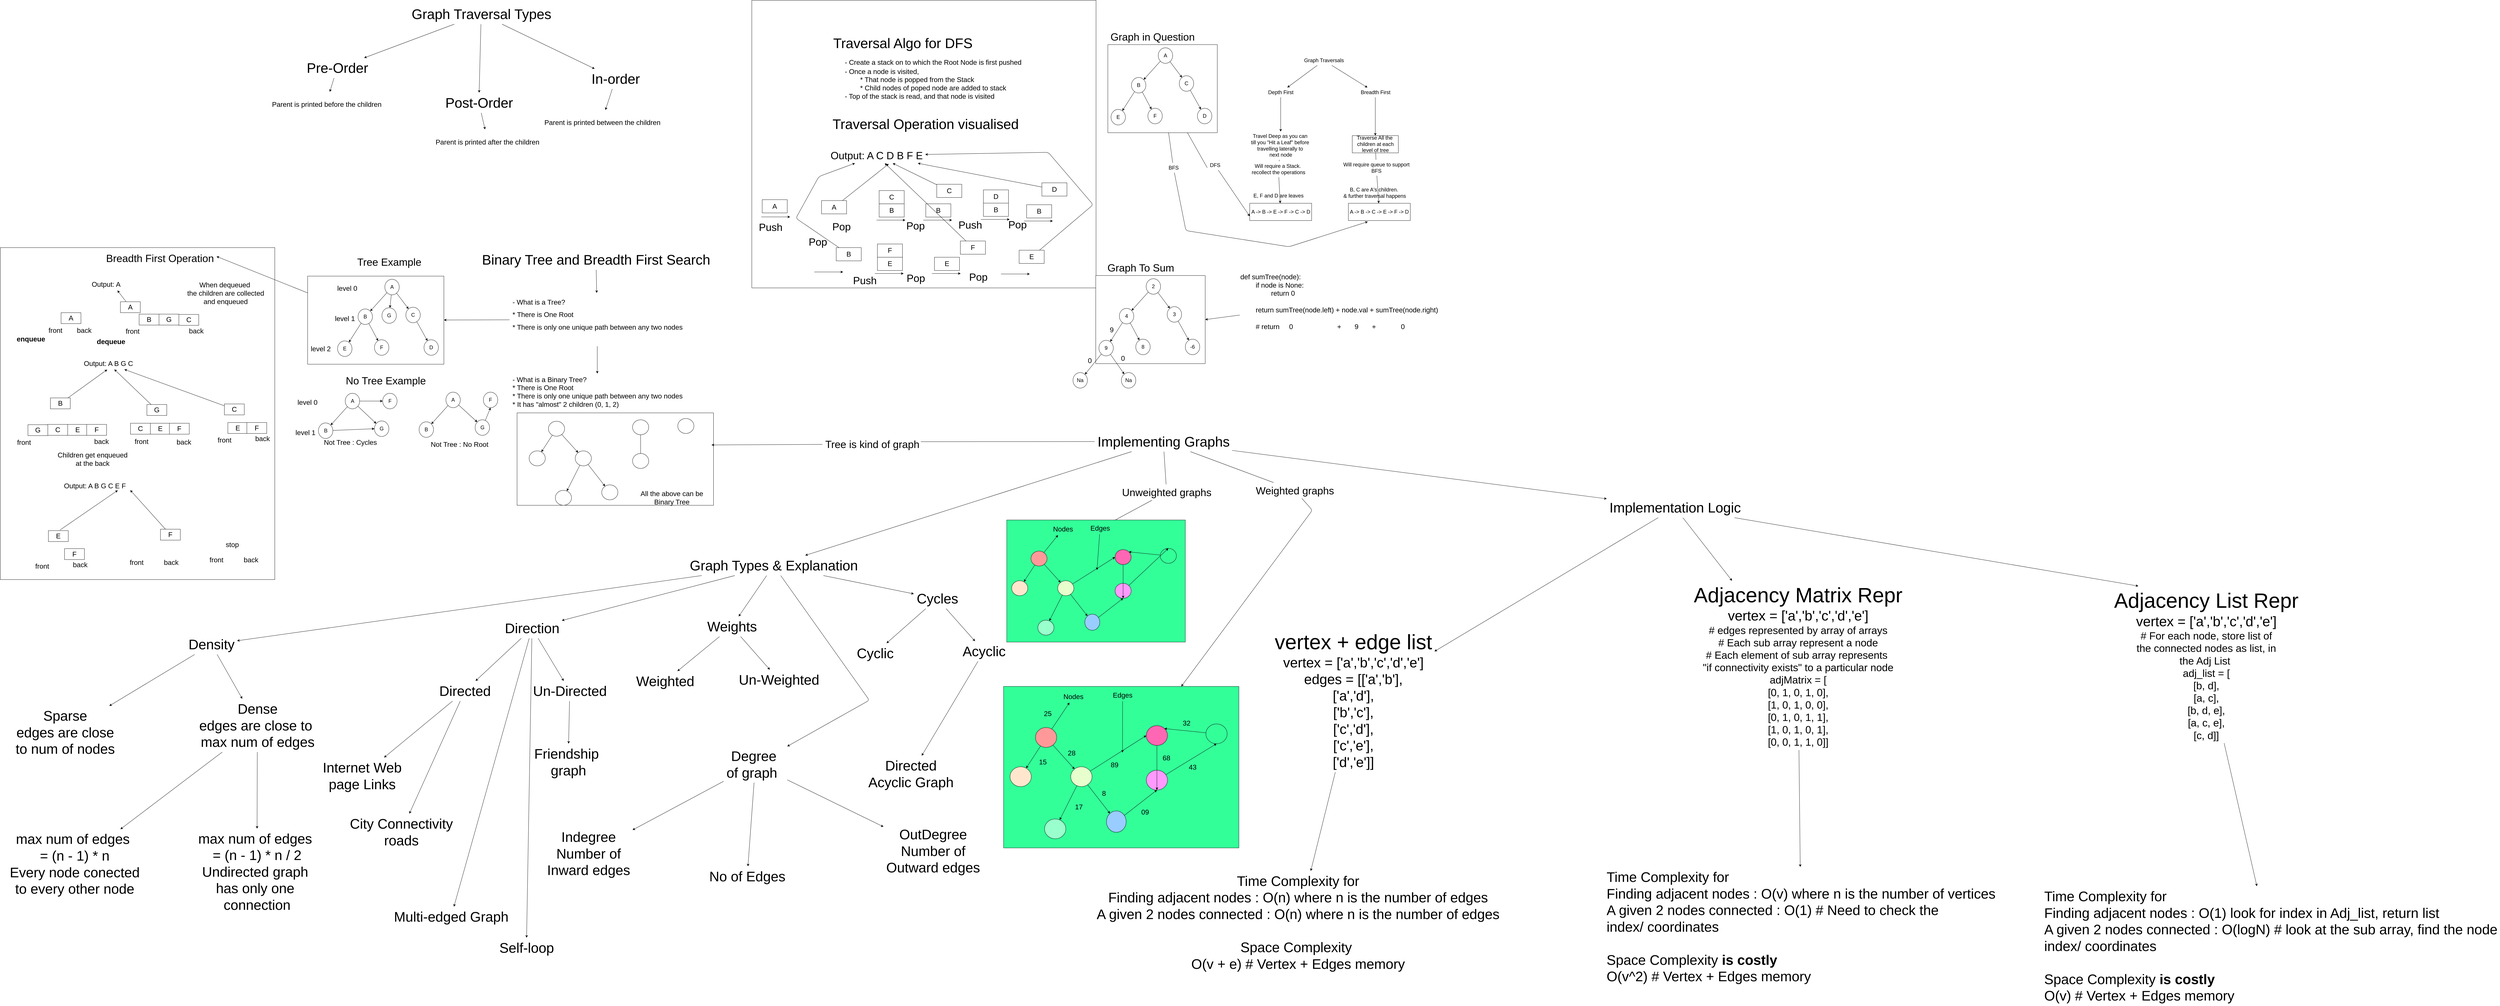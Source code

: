 <mxfile>
    <diagram id="GIzXhVxb1Y-X7Gjz67oI" name="Page-1">
        <mxGraphModel dx="11020" dy="3592" grid="0" gridSize="10" guides="1" tooltips="1" connect="1" arrows="1" fold="1" page="0" pageScale="1" pageWidth="827" pageHeight="1169" math="0" shadow="0">
            <root>
                <mxCell id="0"/>
                <mxCell id="1" parent="0"/>
                <mxCell id="242" value="" style="whiteSpace=wrap;html=1;fontSize=24;" parent="1" vertex="1">
                    <mxGeometry x="-1800" y="-148" width="1195" height="999" as="geometry"/>
                </mxCell>
                <mxCell id="241" value="" style="whiteSpace=wrap;html=1;fontSize=24;" parent="1" vertex="1">
                    <mxGeometry x="-4409" y="711" width="953" height="1153" as="geometry"/>
                </mxCell>
                <mxCell id="196" value="" style="whiteSpace=wrap;html=1;fontSize=24;" parent="1" vertex="1">
                    <mxGeometry x="-2615" y="1285" width="682" height="321" as="geometry"/>
                </mxCell>
                <mxCell id="105" value="" style="whiteSpace=wrap;html=1;fontSize=18;" parent="1" vertex="1">
                    <mxGeometry x="-606" y="808" width="380" height="306" as="geometry"/>
                </mxCell>
                <mxCell id="36" style="edgeStyle=none;html=1;entryX=0;entryY=0.75;entryDx=0;entryDy=0;fontSize=18;startArrow=none;" parent="1" source="39" target="24" edge="1">
                    <mxGeometry relative="1" as="geometry"/>
                </mxCell>
                <mxCell id="37" style="edgeStyle=none;html=1;fontSize=18;startArrow=none;" parent="1" source="38" edge="1">
                    <mxGeometry relative="1" as="geometry">
                        <mxPoint x="338.286" y="621" as="targetPoint"/>
                        <Array as="points">
                            <mxPoint x="-293" y="652"/>
                            <mxPoint x="65" y="708"/>
                        </Array>
                    </mxGeometry>
                </mxCell>
                <mxCell id="20" value="" style="whiteSpace=wrap;html=1;fontSize=18;" parent="1" vertex="1">
                    <mxGeometry x="-564" y="6" width="380" height="306" as="geometry"/>
                </mxCell>
                <mxCell id="4" value="" style="edgeStyle=none;html=1;fontSize=18;" parent="1" source="2" target="3" edge="1">
                    <mxGeometry relative="1" as="geometry"/>
                </mxCell>
                <mxCell id="6" value="" style="edgeStyle=none;html=1;fontSize=18;" parent="1" source="2" target="5" edge="1">
                    <mxGeometry relative="1" as="geometry"/>
                </mxCell>
                <mxCell id="2" value="&lt;font style=&quot;font-size: 18px;&quot;&gt;Graph Traversals&lt;/font&gt;" style="text;html=1;align=center;verticalAlign=middle;resizable=0;points=[];autosize=1;strokeColor=none;fillColor=none;" parent="1" vertex="1">
                    <mxGeometry x="108" y="44" width="156" height="34" as="geometry"/>
                </mxCell>
                <mxCell id="23" value="" style="edgeStyle=none;html=1;fontSize=18;" parent="1" source="3" target="22" edge="1">
                    <mxGeometry relative="1" as="geometry"/>
                </mxCell>
                <mxCell id="3" value="&lt;font style=&quot;font-size: 18px;&quot;&gt;Depth First&lt;/font&gt;" style="text;html=1;align=center;verticalAlign=middle;resizable=0;points=[];autosize=1;strokeColor=none;fillColor=none;fontSize=18;" parent="1" vertex="1">
                    <mxGeometry x="-17" y="155" width="106" height="34" as="geometry"/>
                </mxCell>
                <mxCell id="28" value="" style="edgeStyle=none;html=1;fontSize=18;" parent="1" source="5" target="27" edge="1">
                    <mxGeometry relative="1" as="geometry"/>
                </mxCell>
                <mxCell id="5" value="&lt;font style=&quot;font-size: 18px;&quot;&gt;Breadth First&lt;/font&gt;" style="text;html=1;align=center;verticalAlign=middle;resizable=0;points=[];autosize=1;strokeColor=none;fillColor=none;fontSize=18;" parent="1" vertex="1">
                    <mxGeometry x="304" y="155" width="121" height="34" as="geometry"/>
                </mxCell>
                <mxCell id="9" value="" style="edgeStyle=none;html=1;fontSize=18;" parent="1" source="7" target="8" edge="1">
                    <mxGeometry relative="1" as="geometry"/>
                </mxCell>
                <mxCell id="12" value="" style="edgeStyle=none;html=1;fontSize=18;" parent="1" source="7" target="11" edge="1">
                    <mxGeometry relative="1" as="geometry"/>
                </mxCell>
                <mxCell id="7" value="A" style="ellipse;whiteSpace=wrap;html=1;fontSize=18;" parent="1" vertex="1">
                    <mxGeometry x="-389" y="17" width="50" height="54" as="geometry"/>
                </mxCell>
                <mxCell id="14" value="" style="edgeStyle=none;html=1;fontSize=18;" parent="1" source="8" target="13" edge="1">
                    <mxGeometry relative="1" as="geometry"/>
                </mxCell>
                <mxCell id="17" value="" style="edgeStyle=none;html=1;fontSize=18;" parent="1" source="8" target="16" edge="1">
                    <mxGeometry relative="1" as="geometry"/>
                </mxCell>
                <mxCell id="8" value="B" style="ellipse;whiteSpace=wrap;html=1;fontSize=18;" parent="1" vertex="1">
                    <mxGeometry x="-482" y="120" width="50" height="54" as="geometry"/>
                </mxCell>
                <mxCell id="19" value="" style="edgeStyle=none;html=1;fontSize=18;" parent="1" source="11" target="18" edge="1">
                    <mxGeometry relative="1" as="geometry"/>
                </mxCell>
                <mxCell id="11" value="C" style="ellipse;whiteSpace=wrap;html=1;fontSize=18;" parent="1" vertex="1">
                    <mxGeometry x="-316" y="114" width="50" height="54" as="geometry"/>
                </mxCell>
                <mxCell id="13" value="E" style="ellipse;whiteSpace=wrap;html=1;fontSize=18;" parent="1" vertex="1">
                    <mxGeometry x="-553" y="231" width="50" height="54" as="geometry"/>
                </mxCell>
                <mxCell id="16" value="F" style="ellipse;whiteSpace=wrap;html=1;fontSize=18;" parent="1" vertex="1">
                    <mxGeometry x="-425" y="227" width="50" height="54" as="geometry"/>
                </mxCell>
                <mxCell id="18" value="D" style="ellipse;whiteSpace=wrap;html=1;fontSize=18;" parent="1" vertex="1">
                    <mxGeometry x="-253" y="227" width="50" height="54" as="geometry"/>
                </mxCell>
                <mxCell id="21" value="&lt;font style=&quot;font-size: 36px;&quot;&gt;Graph in Question&lt;/font&gt;" style="text;html=1;align=center;verticalAlign=middle;resizable=0;points=[];autosize=1;strokeColor=none;fillColor=none;fontSize=18;" parent="1" vertex="1">
                    <mxGeometry x="-564" y="-49" width="310" height="55" as="geometry"/>
                </mxCell>
                <mxCell id="25" value="" style="edgeStyle=none;html=1;fontSize=18;startArrow=none;" parent="1" source="32" target="24" edge="1">
                    <mxGeometry relative="1" as="geometry"/>
                </mxCell>
                <mxCell id="22" value="&lt;font style=&quot;font-size: 18px;&quot;&gt;Travel Deep as you can&amp;nbsp;&lt;br&gt;till you &quot;Hit a Leaf&quot; before&amp;nbsp;&lt;br&gt;travelling laterally to&amp;nbsp;&lt;br&gt;next node&lt;br&gt;&lt;/font&gt;" style="text;html=1;align=center;verticalAlign=middle;resizable=0;points=[];autosize=1;strokeColor=none;fillColor=none;fontSize=18;" parent="1" vertex="1">
                    <mxGeometry x="-76.5" y="308" width="225" height="98" as="geometry"/>
                </mxCell>
                <mxCell id="24" value="A -&amp;gt; B -&amp;gt; E -&amp;gt; F -&amp;gt; C -&amp;gt; D" style="whiteSpace=wrap;html=1;fontSize=18;" parent="1" vertex="1">
                    <mxGeometry x="-71.5" y="557" width="215" height="60" as="geometry"/>
                </mxCell>
                <mxCell id="26" value="E, F and D are leaves" style="text;html=1;align=center;verticalAlign=middle;resizable=0;points=[];autosize=1;strokeColor=none;fillColor=none;fontSize=18;" parent="1" vertex="1">
                    <mxGeometry x="-68" y="514" width="192" height="34" as="geometry"/>
                </mxCell>
                <mxCell id="30" style="edgeStyle=none;html=1;fontSize=18;startArrow=none;" parent="1" source="34" target="29" edge="1">
                    <mxGeometry relative="1" as="geometry"/>
                </mxCell>
                <mxCell id="27" value="Traverse All the&amp;nbsp;&lt;br&gt;children at each level of tree" style="whiteSpace=wrap;html=1;fontSize=18;" parent="1" vertex="1">
                    <mxGeometry x="284.5" y="322" width="160" height="60" as="geometry"/>
                </mxCell>
                <mxCell id="29" value="A -&amp;gt; B -&amp;gt; C -&amp;gt; E -&amp;gt; F -&amp;gt;&amp;nbsp;D" style="whiteSpace=wrap;html=1;fontSize=18;" parent="1" vertex="1">
                    <mxGeometry x="271" y="557" width="215" height="60" as="geometry"/>
                </mxCell>
                <mxCell id="31" value="B, C are A's children.&amp;nbsp;&lt;br&gt;&amp;amp; further traversal happens" style="text;html=1;align=center;verticalAlign=middle;resizable=0;points=[];autosize=1;strokeColor=none;fillColor=none;fontSize=18;" parent="1" vertex="1">
                    <mxGeometry x="244" y="493" width="235" height="55" as="geometry"/>
                </mxCell>
                <mxCell id="33" value="" style="edgeStyle=none;html=1;fontSize=18;endArrow=none;" parent="1" source="22" target="32" edge="1">
                    <mxGeometry relative="1" as="geometry">
                        <mxPoint x="33.484" y="406.0" as="sourcePoint"/>
                        <mxPoint x="28.041" y="512.0" as="targetPoint"/>
                    </mxGeometry>
                </mxCell>
                <mxCell id="32" value="Will require a Stack.&amp;nbsp;&lt;br&gt;recollect the operations" style="text;html=1;align=center;verticalAlign=middle;resizable=0;points=[];autosize=1;strokeColor=none;fillColor=none;fontSize=18;" parent="1" vertex="1">
                    <mxGeometry x="-74" y="411" width="204" height="55" as="geometry"/>
                </mxCell>
                <mxCell id="35" value="" style="edgeStyle=none;html=1;fontSize=18;endArrow=none;" parent="1" source="27" target="34" edge="1">
                    <mxGeometry relative="1" as="geometry">
                        <mxPoint x="367.419" y="382.0" as="sourcePoint"/>
                        <mxPoint x="379.581" y="507.0" as="targetPoint"/>
                    </mxGeometry>
                </mxCell>
                <mxCell id="34" value="Will require queue to support&lt;br&gt;BFS" style="text;html=1;align=center;verticalAlign=middle;resizable=0;points=[];autosize=1;strokeColor=none;fillColor=none;fontSize=18;" parent="1" vertex="1">
                    <mxGeometry x="244" y="406" width="248" height="55" as="geometry"/>
                </mxCell>
                <mxCell id="40" value="" style="edgeStyle=none;html=1;entryX=0;entryY=0.75;entryDx=0;entryDy=0;fontSize=18;endArrow=none;" parent="1" source="20" target="39" edge="1">
                    <mxGeometry relative="1" as="geometry">
                        <mxPoint x="-269.525" y="312.0" as="sourcePoint"/>
                        <mxPoint x="-71.5" y="602" as="targetPoint"/>
                    </mxGeometry>
                </mxCell>
                <mxCell id="39" value="DFS" style="text;html=1;align=center;verticalAlign=middle;resizable=0;points=[];autosize=1;strokeColor=none;fillColor=none;fontSize=18;" parent="1" vertex="1">
                    <mxGeometry x="-219" y="408" width="54" height="34" as="geometry"/>
                </mxCell>
                <mxCell id="41" value="" style="edgeStyle=none;html=1;fontSize=18;endArrow=none;" parent="1" source="20" target="38" edge="1">
                    <mxGeometry relative="1" as="geometry">
                        <mxPoint x="338.286" y="621" as="targetPoint"/>
                        <mxPoint x="-348.862" y="312.0" as="sourcePoint"/>
                        <Array as="points"/>
                    </mxGeometry>
                </mxCell>
                <mxCell id="38" value="BFS" style="text;html=1;align=center;verticalAlign=middle;resizable=0;points=[];autosize=1;strokeColor=none;fillColor=none;fontSize=18;" parent="1" vertex="1">
                    <mxGeometry x="-363" y="416.5" width="53" height="34" as="geometry"/>
                </mxCell>
                <mxCell id="42" value="&lt;font style=&quot;font-size: 48px;&quot;&gt;Traversal Algo for DFS&lt;/font&gt;" style="text;html=1;align=center;verticalAlign=middle;resizable=0;points=[];autosize=1;strokeColor=none;fillColor=none;fontSize=36;" parent="1" vertex="1">
                    <mxGeometry x="-1527" y="-34" width="502" height="70" as="geometry"/>
                </mxCell>
                <mxCell id="43" value="&lt;div style=&quot;text-align: left;&quot;&gt;&lt;span style=&quot;background-color: initial;&quot;&gt;&lt;font style=&quot;font-size: 24px;&quot;&gt;- Create a stack on to which the Root Node is first pushed&lt;/font&gt;&lt;/span&gt;&lt;/div&gt;&lt;font style=&quot;font-size: 24px;&quot;&gt;&lt;div style=&quot;text-align: left;&quot;&gt;&lt;span style=&quot;background-color: initial;&quot;&gt;- Once a node is visited,&lt;/span&gt;&lt;/div&gt;&lt;div style=&quot;text-align: left;&quot;&gt;&lt;span style=&quot;background-color: initial;&quot;&gt;&lt;span style=&quot;white-space: pre;&quot;&gt;&#9;&lt;/span&gt;* That node is popped from the Stack&lt;/span&gt;&lt;/div&gt;&lt;div style=&quot;text-align: left;&quot;&gt;&lt;span style=&quot;background-color: initial;&quot;&gt;&lt;span style=&quot;white-space: pre;&quot;&gt;&#9;&lt;/span&gt;* Child nodes of poped node are added to stack&lt;/span&gt;&lt;/div&gt;&lt;div style=&quot;text-align: left;&quot;&gt;&lt;span style=&quot;background-color: initial;&quot;&gt;- Top of the stack is read, and that node is visited&lt;/span&gt;&lt;/div&gt;&lt;/font&gt;" style="text;html=1;align=center;verticalAlign=middle;resizable=0;points=[];autosize=1;strokeColor=none;fillColor=none;fontSize=36;" parent="1" vertex="1">
                    <mxGeometry x="-1487" y="36" width="632" height="170" as="geometry"/>
                </mxCell>
                <mxCell id="44" value="" style="edgeStyle=none;orthogonalLoop=1;jettySize=auto;html=1;fontSize=24;" parent="1" edge="1">
                    <mxGeometry width="100" relative="1" as="geometry">
                        <mxPoint x="-1767" y="604.33" as="sourcePoint"/>
                        <mxPoint x="-1667" y="604.33" as="targetPoint"/>
                        <Array as="points"/>
                    </mxGeometry>
                </mxCell>
                <mxCell id="50" style="edgeStyle=none;html=1;entryX=0.625;entryY=1.042;entryDx=0;entryDy=0;entryPerimeter=0;fontSize=36;" parent="1" source="45" target="49" edge="1">
                    <mxGeometry relative="1" as="geometry"/>
                </mxCell>
                <mxCell id="45" value="A" style="whiteSpace=wrap;html=1;fontSize=24;" parent="1" vertex="1">
                    <mxGeometry x="-1558" y="547.76" width="87" height="46" as="geometry"/>
                </mxCell>
                <mxCell id="46" value="" style="edgeStyle=none;orthogonalLoop=1;jettySize=auto;html=1;fontSize=24;" parent="1" edge="1">
                    <mxGeometry width="100" relative="1" as="geometry">
                        <mxPoint x="-1367" y="615.45" as="sourcePoint"/>
                        <mxPoint x="-1267" y="615.45" as="targetPoint"/>
                        <Array as="points"/>
                    </mxGeometry>
                </mxCell>
                <mxCell id="47" value="B" style="whiteSpace=wrap;html=1;fontSize=24;" parent="1" vertex="1">
                    <mxGeometry x="-1358" y="558.88" width="87" height="46" as="geometry"/>
                </mxCell>
                <mxCell id="48" value="C" style="whiteSpace=wrap;html=1;fontSize=24;" parent="1" vertex="1">
                    <mxGeometry x="-1358" y="512.88" width="87" height="46" as="geometry"/>
                </mxCell>
                <mxCell id="49" value="&lt;font style=&quot;font-size: 36px;&quot;&gt;Output: A C D B F E&lt;/font&gt;" style="text;html=1;align=center;verticalAlign=middle;resizable=0;points=[];autosize=1;strokeColor=none;fillColor=none;fontSize=24;" parent="1" vertex="1">
                    <mxGeometry x="-1536" y="363" width="338" height="55" as="geometry"/>
                </mxCell>
                <mxCell id="52" value="" style="edgeStyle=none;orthogonalLoop=1;jettySize=auto;html=1;fontSize=24;" parent="1" edge="1">
                    <mxGeometry width="100" relative="1" as="geometry">
                        <mxPoint x="-1205" y="615.45" as="sourcePoint"/>
                        <mxPoint x="-1105" y="615.45" as="targetPoint"/>
                        <Array as="points"/>
                    </mxGeometry>
                </mxCell>
                <mxCell id="53" value="B" style="whiteSpace=wrap;html=1;fontSize=24;" parent="1" vertex="1">
                    <mxGeometry x="-1196" y="558.88" width="87" height="46" as="geometry"/>
                </mxCell>
                <mxCell id="55" style="edgeStyle=none;html=1;fontSize=36;" parent="1" source="54" target="49" edge="1">
                    <mxGeometry relative="1" as="geometry"/>
                </mxCell>
                <mxCell id="54" value="C" style="whiteSpace=wrap;html=1;fontSize=24;" parent="1" vertex="1">
                    <mxGeometry x="-1158" y="491" width="87" height="46" as="geometry"/>
                </mxCell>
                <mxCell id="56" value="" style="edgeStyle=none;orthogonalLoop=1;jettySize=auto;html=1;fontSize=24;" parent="1" edge="1">
                    <mxGeometry width="100" relative="1" as="geometry">
                        <mxPoint x="-1005" y="613.07" as="sourcePoint"/>
                        <mxPoint x="-905" y="613.07" as="targetPoint"/>
                        <Array as="points"/>
                    </mxGeometry>
                </mxCell>
                <mxCell id="57" value="B" style="whiteSpace=wrap;html=1;fontSize=24;" parent="1" vertex="1">
                    <mxGeometry x="-996" y="556.5" width="87" height="46" as="geometry"/>
                </mxCell>
                <mxCell id="59" value="D" style="whiteSpace=wrap;html=1;fontSize=24;" parent="1" vertex="1">
                    <mxGeometry x="-996" y="510.5" width="87" height="46" as="geometry"/>
                </mxCell>
                <mxCell id="60" value="" style="edgeStyle=none;orthogonalLoop=1;jettySize=auto;html=1;fontSize=24;" parent="1" edge="1">
                    <mxGeometry width="100" relative="1" as="geometry">
                        <mxPoint x="-855" y="618.57" as="sourcePoint"/>
                        <mxPoint x="-755" y="618.57" as="targetPoint"/>
                        <Array as="points"/>
                    </mxGeometry>
                </mxCell>
                <mxCell id="61" value="B" style="whiteSpace=wrap;html=1;fontSize=24;" parent="1" vertex="1">
                    <mxGeometry x="-846" y="562" width="87" height="46" as="geometry"/>
                </mxCell>
                <mxCell id="63" style="edgeStyle=none;html=1;fontSize=36;" parent="1" source="62" target="49" edge="1">
                    <mxGeometry relative="1" as="geometry"/>
                </mxCell>
                <mxCell id="62" value="D" style="whiteSpace=wrap;html=1;fontSize=24;" parent="1" vertex="1">
                    <mxGeometry x="-793" y="486" width="87" height="46" as="geometry"/>
                </mxCell>
                <mxCell id="64" value="Push" style="text;html=1;align=center;verticalAlign=middle;resizable=0;points=[];autosize=1;strokeColor=none;fillColor=none;fontSize=36;" parent="1" vertex="1">
                    <mxGeometry x="-1785" y="612" width="100" height="55" as="geometry"/>
                </mxCell>
                <mxCell id="65" value="Pop" style="text;html=1;align=center;verticalAlign=middle;resizable=0;points=[];autosize=1;strokeColor=none;fillColor=none;fontSize=36;" parent="1" vertex="1">
                    <mxGeometry x="-1273" y="607" width="82" height="55" as="geometry"/>
                </mxCell>
                <mxCell id="66" value="Push" style="text;html=1;align=center;verticalAlign=middle;resizable=0;points=[];autosize=1;strokeColor=none;fillColor=none;fontSize=36;" parent="1" vertex="1">
                    <mxGeometry x="-1092" y="604.88" width="100" height="55" as="geometry"/>
                </mxCell>
                <mxCell id="67" value="Pop" style="text;html=1;align=center;verticalAlign=middle;resizable=0;points=[];autosize=1;strokeColor=none;fillColor=none;fontSize=36;" parent="1" vertex="1">
                    <mxGeometry x="-919" y="603" width="82" height="55" as="geometry"/>
                </mxCell>
                <mxCell id="68" value="" style="edgeStyle=none;orthogonalLoop=1;jettySize=auto;html=1;fontSize=24;" parent="1" edge="1">
                    <mxGeometry width="100" relative="1" as="geometry">
                        <mxPoint x="-1583" y="795.57" as="sourcePoint"/>
                        <mxPoint x="-1483" y="795.57" as="targetPoint"/>
                        <Array as="points"/>
                    </mxGeometry>
                </mxCell>
                <mxCell id="71" style="edgeStyle=none;html=1;fontSize=36;" parent="1" source="69" target="49" edge="1">
                    <mxGeometry relative="1" as="geometry">
                        <Array as="points">
                            <mxPoint x="-1647" y="609"/>
                            <mxPoint x="-1567" y="464"/>
                        </Array>
                    </mxGeometry>
                </mxCell>
                <mxCell id="69" value="B" style="whiteSpace=wrap;html=1;fontSize=24;" parent="1" vertex="1">
                    <mxGeometry x="-1507" y="711" width="87" height="46" as="geometry"/>
                </mxCell>
                <mxCell id="70" value="Pop" style="text;html=1;align=center;verticalAlign=middle;resizable=0;points=[];autosize=1;strokeColor=none;fillColor=none;fontSize=36;" parent="1" vertex="1">
                    <mxGeometry x="-1612" y="663" width="82" height="55" as="geometry"/>
                </mxCell>
                <mxCell id="72" value="" style="edgeStyle=none;orthogonalLoop=1;jettySize=auto;html=1;fontSize=24;" parent="1" edge="1">
                    <mxGeometry width="100" relative="1" as="geometry">
                        <mxPoint x="-1373" y="801.0" as="sourcePoint"/>
                        <mxPoint x="-1273" y="801.0" as="targetPoint"/>
                        <Array as="points"/>
                    </mxGeometry>
                </mxCell>
                <mxCell id="73" value="E" style="whiteSpace=wrap;html=1;fontSize=24;" parent="1" vertex="1">
                    <mxGeometry x="-1364" y="744.43" width="87" height="46" as="geometry"/>
                </mxCell>
                <mxCell id="74" value="F" style="whiteSpace=wrap;html=1;fontSize=24;" parent="1" vertex="1">
                    <mxGeometry x="-1364" y="698.43" width="87" height="46" as="geometry"/>
                </mxCell>
                <mxCell id="75" value="Push" style="text;html=1;align=center;verticalAlign=middle;resizable=0;points=[];autosize=1;strokeColor=none;fillColor=none;fontSize=36;" parent="1" vertex="1">
                    <mxGeometry x="-1458" y="797" width="100" height="55" as="geometry"/>
                </mxCell>
                <mxCell id="76" value="Pop" style="text;html=1;align=center;verticalAlign=middle;resizable=0;points=[];autosize=1;strokeColor=none;fillColor=none;fontSize=36;" parent="1" vertex="1">
                    <mxGeometry x="-1272" y="789" width="82" height="55" as="geometry"/>
                </mxCell>
                <mxCell id="77" value="" style="edgeStyle=none;orthogonalLoop=1;jettySize=auto;html=1;fontSize=24;" parent="1" edge="1">
                    <mxGeometry width="100" relative="1" as="geometry">
                        <mxPoint x="-1175" y="801" as="sourcePoint"/>
                        <mxPoint x="-1075" y="801" as="targetPoint"/>
                        <Array as="points"/>
                    </mxGeometry>
                </mxCell>
                <mxCell id="78" value="E" style="whiteSpace=wrap;html=1;fontSize=24;" parent="1" vertex="1">
                    <mxGeometry x="-1166" y="744.43" width="87" height="46" as="geometry"/>
                </mxCell>
                <mxCell id="80" style="edgeStyle=none;html=1;fontSize=36;" parent="1" source="79" target="49" edge="1">
                    <mxGeometry relative="1" as="geometry"/>
                </mxCell>
                <mxCell id="79" value="F" style="whiteSpace=wrap;html=1;fontSize=24;" parent="1" vertex="1">
                    <mxGeometry x="-1076" y="688.0" width="87" height="46" as="geometry"/>
                </mxCell>
                <mxCell id="81" value="Pop" style="text;html=1;align=center;verticalAlign=middle;resizable=0;points=[];autosize=1;strokeColor=none;fillColor=none;fontSize=36;" parent="1" vertex="1">
                    <mxGeometry x="-1055" y="785" width="82" height="55" as="geometry"/>
                </mxCell>
                <mxCell id="82" value="" style="edgeStyle=none;orthogonalLoop=1;jettySize=auto;html=1;fontSize=24;" parent="1" edge="1">
                    <mxGeometry width="100" relative="1" as="geometry">
                        <mxPoint x="-935" y="802.57" as="sourcePoint"/>
                        <mxPoint x="-835" y="802.57" as="targetPoint"/>
                        <Array as="points"/>
                    </mxGeometry>
                </mxCell>
                <mxCell id="87" style="edgeStyle=none;html=1;fontSize=36;" parent="1" source="83" target="49" edge="1">
                    <mxGeometry relative="1" as="geometry">
                        <Array as="points">
                            <mxPoint x="-615" y="562"/>
                            <mxPoint x="-771" y="380"/>
                        </Array>
                    </mxGeometry>
                </mxCell>
                <mxCell id="83" value="E" style="whiteSpace=wrap;html=1;fontSize=24;" parent="1" vertex="1">
                    <mxGeometry x="-872" y="720.0" width="87" height="46" as="geometry"/>
                </mxCell>
                <mxCell id="89" value="Pop" style="text;html=1;align=center;verticalAlign=middle;resizable=0;points=[];autosize=1;strokeColor=none;fillColor=none;fontSize=36;" parent="1" vertex="1">
                    <mxGeometry x="-1530" y="610" width="82" height="55" as="geometry"/>
                </mxCell>
                <mxCell id="90" value="A" style="whiteSpace=wrap;html=1;fontSize=24;" parent="1" vertex="1">
                    <mxGeometry x="-1764" y="544.5" width="87" height="46" as="geometry"/>
                </mxCell>
                <mxCell id="91" value="&lt;font style=&quot;font-size: 48px;&quot;&gt;Traversal Operation visualised&lt;/font&gt;" style="text;html=1;align=center;verticalAlign=middle;resizable=0;points=[];autosize=1;strokeColor=none;fillColor=none;fontSize=36;" parent="1" vertex="1">
                    <mxGeometry x="-1530" y="247" width="665" height="70" as="geometry"/>
                </mxCell>
                <mxCell id="94" value="" style="edgeStyle=none;html=1;fontSize=48;" parent="1" source="92" target="93" edge="1">
                    <mxGeometry relative="1" as="geometry"/>
                </mxCell>
                <mxCell id="96" value="" style="edgeStyle=none;html=1;fontSize=48;" parent="1" source="92" target="95" edge="1">
                    <mxGeometry relative="1" as="geometry"/>
                </mxCell>
                <mxCell id="98" value="" style="edgeStyle=none;html=1;fontSize=48;" parent="1" source="92" target="97" edge="1">
                    <mxGeometry relative="1" as="geometry"/>
                </mxCell>
                <mxCell id="92" value="&lt;font style=&quot;font-size: 48px;&quot;&gt;Graph Traversal Types&lt;/font&gt;" style="text;html=1;align=center;verticalAlign=middle;resizable=0;points=[];autosize=1;strokeColor=none;fillColor=none;fontSize=36;" parent="1" vertex="1">
                    <mxGeometry x="-2991" y="-135" width="503" height="70" as="geometry"/>
                </mxCell>
                <mxCell id="100" style="edgeStyle=none;html=1;fontSize=24;" parent="1" source="93" target="99" edge="1">
                    <mxGeometry relative="1" as="geometry"/>
                </mxCell>
                <mxCell id="93" value="&lt;font style=&quot;font-size: 48px;&quot;&gt;Pre-Order&lt;/font&gt;" style="text;html=1;align=center;verticalAlign=middle;resizable=0;points=[];autosize=1;strokeColor=none;fillColor=none;fontSize=48;" parent="1" vertex="1">
                    <mxGeometry x="-3355" y="52" width="231" height="70" as="geometry"/>
                </mxCell>
                <mxCell id="102" style="edgeStyle=none;html=1;fontSize=24;" parent="1" source="95" target="101" edge="1">
                    <mxGeometry relative="1" as="geometry"/>
                </mxCell>
                <mxCell id="95" value="Post-Order" style="text;html=1;align=center;verticalAlign=middle;resizable=0;points=[];autosize=1;strokeColor=none;fillColor=none;fontSize=48;" parent="1" vertex="1">
                    <mxGeometry x="-2874" y="173" width="253" height="70" as="geometry"/>
                </mxCell>
                <mxCell id="104" style="edgeStyle=none;html=1;fontSize=24;" parent="1" source="97" target="103" edge="1">
                    <mxGeometry relative="1" as="geometry"/>
                </mxCell>
                <mxCell id="97" value="&lt;font style=&quot;font-size: 48px;&quot;&gt;In-order&lt;/font&gt;" style="text;html=1;align=center;verticalAlign=middle;resizable=0;points=[];autosize=1;strokeColor=none;fillColor=none;fontSize=48;" parent="1" vertex="1">
                    <mxGeometry x="-2366" y="90" width="186" height="70" as="geometry"/>
                </mxCell>
                <mxCell id="99" value="&lt;font style=&quot;font-size: 24px;&quot;&gt;Parent is printed before the children&lt;/font&gt;" style="text;html=1;align=center;verticalAlign=middle;resizable=0;points=[];autosize=1;strokeColor=none;fillColor=none;fontSize=48;" parent="1" vertex="1">
                    <mxGeometry x="-3475" y="170" width="398" height="70" as="geometry"/>
                </mxCell>
                <mxCell id="101" value="&lt;font style=&quot;font-size: 24px;&quot;&gt;Parent is printed after the children&lt;/font&gt;" style="text;html=1;align=center;verticalAlign=middle;resizable=0;points=[];autosize=1;strokeColor=none;fillColor=none;fontSize=48;" parent="1" vertex="1">
                    <mxGeometry x="-2907" y="300.5" width="378" height="70" as="geometry"/>
                </mxCell>
                <mxCell id="103" value="&lt;font style=&quot;font-size: 24px;&quot;&gt;Parent is printed between the children&lt;/font&gt;" style="text;html=1;align=center;verticalAlign=middle;resizable=0;points=[];autosize=1;strokeColor=none;fillColor=none;fontSize=48;" parent="1" vertex="1">
                    <mxGeometry x="-2530" y="233" width="421" height="70" as="geometry"/>
                </mxCell>
                <mxCell id="106" value="" style="edgeStyle=none;html=1;fontSize=18;" parent="1" source="108" target="111" edge="1">
                    <mxGeometry relative="1" as="geometry"/>
                </mxCell>
                <mxCell id="107" value="" style="edgeStyle=none;html=1;fontSize=18;" parent="1" source="108" target="113" edge="1">
                    <mxGeometry relative="1" as="geometry"/>
                </mxCell>
                <mxCell id="108" value="2" style="ellipse;whiteSpace=wrap;html=1;fontSize=18;" parent="1" vertex="1">
                    <mxGeometry x="-431" y="819" width="50" height="54" as="geometry"/>
                </mxCell>
                <mxCell id="109" value="" style="edgeStyle=none;html=1;fontSize=18;" parent="1" source="111" target="114" edge="1">
                    <mxGeometry relative="1" as="geometry"/>
                </mxCell>
                <mxCell id="110" value="" style="edgeStyle=none;html=1;fontSize=18;" parent="1" source="111" target="115" edge="1">
                    <mxGeometry relative="1" as="geometry"/>
                </mxCell>
                <mxCell id="111" value="4" style="ellipse;whiteSpace=wrap;html=1;fontSize=18;" parent="1" vertex="1">
                    <mxGeometry x="-524" y="922" width="50" height="54" as="geometry"/>
                </mxCell>
                <mxCell id="112" value="" style="edgeStyle=none;html=1;fontSize=18;" parent="1" source="113" target="116" edge="1">
                    <mxGeometry relative="1" as="geometry"/>
                </mxCell>
                <mxCell id="113" value="3" style="ellipse;whiteSpace=wrap;html=1;fontSize=18;" parent="1" vertex="1">
                    <mxGeometry x="-358" y="916" width="50" height="54" as="geometry"/>
                </mxCell>
                <mxCell id="121" value="" style="edgeStyle=none;html=1;fontSize=24;" parent="1" source="114" target="120" edge="1">
                    <mxGeometry relative="1" as="geometry"/>
                </mxCell>
                <mxCell id="123" value="" style="edgeStyle=none;html=1;fontSize=24;" parent="1" source="114" target="122" edge="1">
                    <mxGeometry relative="1" as="geometry"/>
                </mxCell>
                <mxCell id="114" value="9" style="ellipse;whiteSpace=wrap;html=1;fontSize=18;" parent="1" vertex="1">
                    <mxGeometry x="-595" y="1033" width="50" height="54" as="geometry"/>
                </mxCell>
                <mxCell id="115" value="8" style="ellipse;whiteSpace=wrap;html=1;fontSize=18;" parent="1" vertex="1">
                    <mxGeometry x="-467" y="1029" width="50" height="54" as="geometry"/>
                </mxCell>
                <mxCell id="116" value="-6" style="ellipse;whiteSpace=wrap;html=1;fontSize=18;" parent="1" vertex="1">
                    <mxGeometry x="-295" y="1029" width="50" height="54" as="geometry"/>
                </mxCell>
                <mxCell id="117" value="&lt;font style=&quot;font-size: 36px;&quot;&gt;Graph To Sum&lt;/font&gt;" style="text;html=1;align=center;verticalAlign=middle;resizable=0;points=[];autosize=1;strokeColor=none;fillColor=none;fontSize=18;" parent="1" vertex="1">
                    <mxGeometry x="-575" y="753" width="249" height="55" as="geometry"/>
                </mxCell>
                <mxCell id="119" style="edgeStyle=none;html=1;entryX=1;entryY=0.5;entryDx=0;entryDy=0;fontSize=24;" parent="1" source="118" target="105" edge="1">
                    <mxGeometry relative="1" as="geometry"/>
                </mxCell>
                <mxCell id="118" value="def sumTree(node):&lt;br&gt;&lt;span style=&quot;white-space: pre;&quot;&gt;&#9;&lt;/span&gt;if node is None:&lt;br&gt;&lt;span style=&quot;white-space: pre;&quot;&gt;&#9;&lt;/span&gt;&lt;span style=&quot;white-space: pre;&quot;&gt;&#9;&lt;/span&gt;return 0&lt;br&gt;&lt;br&gt;&lt;span style=&quot;white-space: pre;&quot;&gt;&#9;&lt;/span&gt;return sumTree(node.left) + node.val + sumTree(node.right)&lt;br&gt;&lt;span style=&quot;white-space: pre;&quot;&gt;&#9;&lt;/span&gt;&lt;br&gt;&lt;span style=&quot;white-space: pre;&quot;&gt;&#9;&lt;/span&gt;# return&amp;nbsp; &amp;nbsp; &amp;nbsp;0&amp;nbsp; &amp;nbsp; &amp;nbsp; &amp;nbsp; &amp;nbsp; &amp;nbsp; &amp;nbsp; &amp;nbsp; &amp;nbsp; &amp;nbsp; &amp;nbsp; &amp;nbsp;+&amp;nbsp; &amp;nbsp; &amp;nbsp; &amp;nbsp;9&amp;nbsp; &amp;nbsp; &amp;nbsp; &amp;nbsp;+&amp;nbsp; &amp;nbsp; &amp;nbsp; &amp;nbsp; &amp;nbsp; &amp;nbsp; &amp;nbsp;0" style="text;html=1;align=left;verticalAlign=middle;resizable=0;points=[];autosize=1;strokeColor=none;fillColor=none;fontSize=24;" parent="1" vertex="1">
                    <mxGeometry x="-106" y="792" width="705" height="214" as="geometry"/>
                </mxCell>
                <mxCell id="120" value="Na" style="ellipse;whiteSpace=wrap;html=1;fontSize=18;" parent="1" vertex="1">
                    <mxGeometry x="-685" y="1145" width="50" height="54" as="geometry"/>
                </mxCell>
                <mxCell id="122" value="Na" style="ellipse;whiteSpace=wrap;html=1;fontSize=18;" parent="1" vertex="1">
                    <mxGeometry x="-517" y="1145" width="50" height="54" as="geometry"/>
                </mxCell>
                <mxCell id="124" value="0" style="text;html=1;align=center;verticalAlign=middle;resizable=0;points=[];autosize=1;strokeColor=none;fillColor=none;fontSize=24;" parent="1" vertex="1">
                    <mxGeometry x="-643" y="1083" width="31" height="41" as="geometry"/>
                </mxCell>
                <mxCell id="125" value="0" style="text;html=1;align=center;verticalAlign=middle;resizable=0;points=[];autosize=1;strokeColor=none;fillColor=none;fontSize=24;" parent="1" vertex="1">
                    <mxGeometry x="-528" y="1075" width="31" height="41" as="geometry"/>
                </mxCell>
                <mxCell id="126" value="9" style="text;html=1;align=center;verticalAlign=middle;resizable=0;points=[];autosize=1;strokeColor=none;fillColor=none;fontSize=24;" parent="1" vertex="1">
                    <mxGeometry x="-567" y="976" width="31" height="41" as="geometry"/>
                </mxCell>
                <mxCell id="129" style="edgeStyle=none;html=1;fontSize=24;" parent="1" source="127" target="128" edge="1">
                    <mxGeometry relative="1" as="geometry"/>
                </mxCell>
                <mxCell id="127" value="&lt;font style=&quot;font-size: 48px;&quot;&gt;Binary Tree and Breadth First Search&lt;/font&gt;" style="text;html=1;align=center;verticalAlign=middle;resizable=0;points=[];autosize=1;strokeColor=none;fillColor=none;fontSize=36;" parent="1" vertex="1">
                    <mxGeometry x="-2746" y="718" width="810" height="70" as="geometry"/>
                </mxCell>
                <mxCell id="147" style="edgeStyle=none;html=1;fontSize=24;" parent="1" source="128" target="130" edge="1">
                    <mxGeometry relative="1" as="geometry"/>
                </mxCell>
                <mxCell id="182" value="" style="edgeStyle=none;html=1;fontSize=24;" parent="1" source="128" target="181" edge="1">
                    <mxGeometry relative="1" as="geometry"/>
                </mxCell>
                <mxCell id="128" value="&lt;div style=&quot;text-align: left;&quot;&gt;&lt;span style=&quot;font-size: 24px;&quot;&gt;- What is a Tree?&lt;/span&gt;&lt;/div&gt;&lt;div style=&quot;text-align: left;&quot;&gt;&lt;span style=&quot;font-size: 24px;&quot;&gt;* There is One Root&lt;/span&gt;&lt;/div&gt;&lt;div style=&quot;text-align: left;&quot;&gt;&lt;span style=&quot;font-size: 24px;&quot;&gt;* There is only one unique path between any two nodes&lt;/span&gt;&lt;/div&gt;&lt;div style=&quot;text-align: left;&quot;&gt;&lt;span style=&quot;font-size: 24px;&quot;&gt;&lt;br&gt;&lt;/span&gt;&lt;/div&gt;" style="text;html=1;align=center;verticalAlign=middle;resizable=0;points=[];autosize=1;strokeColor=none;fillColor=none;fontSize=36;" parent="1" vertex="1">
                    <mxGeometry x="-2641" y="868.5" width="609" height="185" as="geometry"/>
                </mxCell>
                <mxCell id="200" style="edgeStyle=none;html=1;entryX=1.002;entryY=0.394;entryDx=0;entryDy=0;entryPerimeter=0;fontSize=24;" parent="1" source="130" target="198" edge="1">
                    <mxGeometry relative="1" as="geometry"/>
                </mxCell>
                <mxCell id="130" value="" style="whiteSpace=wrap;html=1;fontSize=18;" parent="1" vertex="1">
                    <mxGeometry x="-3342" y="810" width="473" height="306" as="geometry"/>
                </mxCell>
                <mxCell id="131" value="" style="edgeStyle=none;html=1;fontSize=18;" parent="1" source="133" target="136" edge="1">
                    <mxGeometry relative="1" as="geometry"/>
                </mxCell>
                <mxCell id="132" value="" style="edgeStyle=none;html=1;fontSize=18;" parent="1" source="133" target="138" edge="1">
                    <mxGeometry relative="1" as="geometry"/>
                </mxCell>
                <mxCell id="146" value="" style="edgeStyle=none;html=1;fontSize=24;" parent="1" source="133" target="145" edge="1">
                    <mxGeometry relative="1" as="geometry"/>
                </mxCell>
                <mxCell id="133" value="A" style="ellipse;whiteSpace=wrap;html=1;fontSize=18;" parent="1" vertex="1">
                    <mxGeometry x="-3074" y="821" width="50" height="54" as="geometry"/>
                </mxCell>
                <mxCell id="134" value="" style="edgeStyle=none;html=1;fontSize=18;" parent="1" source="136" target="139" edge="1">
                    <mxGeometry relative="1" as="geometry"/>
                </mxCell>
                <mxCell id="135" value="" style="edgeStyle=none;html=1;fontSize=18;" parent="1" source="136" target="140" edge="1">
                    <mxGeometry relative="1" as="geometry"/>
                </mxCell>
                <mxCell id="136" value="B" style="ellipse;whiteSpace=wrap;html=1;fontSize=18;" parent="1" vertex="1">
                    <mxGeometry x="-3167" y="924" width="50" height="54" as="geometry"/>
                </mxCell>
                <mxCell id="137" value="" style="edgeStyle=none;html=1;fontSize=18;" parent="1" source="138" target="141" edge="1">
                    <mxGeometry relative="1" as="geometry"/>
                </mxCell>
                <mxCell id="138" value="C" style="ellipse;whiteSpace=wrap;html=1;fontSize=18;" parent="1" vertex="1">
                    <mxGeometry x="-3001" y="918" width="50" height="54" as="geometry"/>
                </mxCell>
                <mxCell id="139" value="E" style="ellipse;whiteSpace=wrap;html=1;fontSize=18;" parent="1" vertex="1">
                    <mxGeometry x="-3238" y="1035" width="50" height="54" as="geometry"/>
                </mxCell>
                <mxCell id="140" value="F" style="ellipse;whiteSpace=wrap;html=1;fontSize=18;" parent="1" vertex="1">
                    <mxGeometry x="-3110" y="1031" width="50" height="54" as="geometry"/>
                </mxCell>
                <mxCell id="141" value="D" style="ellipse;whiteSpace=wrap;html=1;fontSize=18;" parent="1" vertex="1">
                    <mxGeometry x="-2938" y="1031" width="50" height="54" as="geometry"/>
                </mxCell>
                <mxCell id="142" value="&lt;font style=&quot;font-size: 36px;&quot;&gt;Tree Example&lt;/font&gt;" style="text;html=1;align=center;verticalAlign=middle;resizable=0;points=[];autosize=1;strokeColor=none;fillColor=none;fontSize=18;" parent="1" vertex="1">
                    <mxGeometry x="-3179.5" y="733" width="241" height="55" as="geometry"/>
                </mxCell>
                <mxCell id="145" value="G" style="ellipse;whiteSpace=wrap;html=1;fontSize=18;" parent="1" vertex="1">
                    <mxGeometry x="-3084" y="920" width="50" height="54" as="geometry"/>
                </mxCell>
                <mxCell id="149" value="level 0" style="text;html=1;align=center;verticalAlign=middle;resizable=0;points=[];autosize=1;strokeColor=none;fillColor=none;fontSize=24;" parent="1" vertex="1">
                    <mxGeometry x="-3249" y="832" width="87" height="41" as="geometry"/>
                </mxCell>
                <mxCell id="150" value="level 1" style="text;html=1;align=center;verticalAlign=middle;resizable=0;points=[];autosize=1;strokeColor=none;fillColor=none;fontSize=24;" parent="1" vertex="1">
                    <mxGeometry x="-3256.5" y="937" width="87" height="41" as="geometry"/>
                </mxCell>
                <mxCell id="151" value="level 2" style="text;html=1;align=center;verticalAlign=middle;resizable=0;points=[];autosize=1;strokeColor=none;fillColor=none;fontSize=24;" parent="1" vertex="1">
                    <mxGeometry x="-3341" y="1042" width="87" height="41" as="geometry"/>
                </mxCell>
                <mxCell id="152" value="" style="edgeStyle=none;html=1;fontSize=18;" parent="1" source="155" target="158" edge="1">
                    <mxGeometry relative="1" as="geometry"/>
                </mxCell>
                <mxCell id="154" value="" style="edgeStyle=none;html=1;fontSize=24;" parent="1" source="155" target="163" edge="1">
                    <mxGeometry relative="1" as="geometry"/>
                </mxCell>
                <mxCell id="168" value="" style="edgeStyle=none;html=1;fontSize=24;" parent="1" source="155" target="167" edge="1">
                    <mxGeometry relative="1" as="geometry"/>
                </mxCell>
                <mxCell id="155" value="A" style="ellipse;whiteSpace=wrap;html=1;fontSize=18;" parent="1" vertex="1">
                    <mxGeometry x="-3211.5" y="1217" width="50" height="54" as="geometry"/>
                </mxCell>
                <mxCell id="166" style="edgeStyle=none;html=1;entryX=0;entryY=0.5;entryDx=0;entryDy=0;fontSize=24;" parent="1" source="158" target="163" edge="1">
                    <mxGeometry relative="1" as="geometry"/>
                </mxCell>
                <mxCell id="158" value="B" style="ellipse;whiteSpace=wrap;html=1;fontSize=18;" parent="1" vertex="1">
                    <mxGeometry x="-3304.5" y="1320" width="50" height="54" as="geometry"/>
                </mxCell>
                <mxCell id="163" value="G" style="ellipse;whiteSpace=wrap;html=1;fontSize=18;" parent="1" vertex="1">
                    <mxGeometry x="-3110" y="1313" width="50" height="54" as="geometry"/>
                </mxCell>
                <mxCell id="164" value="level 0" style="text;html=1;align=center;verticalAlign=middle;resizable=0;points=[];autosize=1;strokeColor=none;fillColor=none;fontSize=24;" parent="1" vertex="1">
                    <mxGeometry x="-3386.5" y="1228" width="87" height="41" as="geometry"/>
                </mxCell>
                <mxCell id="165" value="level 1" style="text;html=1;align=center;verticalAlign=middle;resizable=0;points=[];autosize=1;strokeColor=none;fillColor=none;fontSize=24;" parent="1" vertex="1">
                    <mxGeometry x="-3394" y="1333" width="87" height="41" as="geometry"/>
                </mxCell>
                <mxCell id="167" value="F" style="ellipse;whiteSpace=wrap;html=1;fontSize=18;" parent="1" vertex="1">
                    <mxGeometry x="-3081.5" y="1217" width="50" height="54" as="geometry"/>
                </mxCell>
                <mxCell id="169" value="" style="edgeStyle=none;html=1;fontSize=18;" parent="1" source="172" target="174" edge="1">
                    <mxGeometry relative="1" as="geometry"/>
                </mxCell>
                <mxCell id="171" value="" style="edgeStyle=none;html=1;fontSize=24;entryX=0;entryY=0;entryDx=0;entryDy=0;" parent="1" source="172" target="175" edge="1">
                    <mxGeometry relative="1" as="geometry"/>
                </mxCell>
                <mxCell id="172" value="A" style="ellipse;whiteSpace=wrap;html=1;fontSize=18;" parent="1" vertex="1">
                    <mxGeometry x="-2862" y="1213" width="50" height="54" as="geometry"/>
                </mxCell>
                <mxCell id="174" value="B" style="ellipse;whiteSpace=wrap;html=1;fontSize=18;" parent="1" vertex="1">
                    <mxGeometry x="-2955" y="1316" width="50" height="54" as="geometry"/>
                </mxCell>
                <mxCell id="177" style="edgeStyle=none;html=1;entryX=0.5;entryY=1;entryDx=0;entryDy=0;fontSize=24;" parent="1" source="175" target="176" edge="1">
                    <mxGeometry relative="1" as="geometry"/>
                </mxCell>
                <mxCell id="175" value="G" style="ellipse;whiteSpace=wrap;html=1;fontSize=18;" parent="1" vertex="1">
                    <mxGeometry x="-2760.5" y="1309" width="50" height="54" as="geometry"/>
                </mxCell>
                <mxCell id="176" value="F" style="ellipse;whiteSpace=wrap;html=1;fontSize=18;" parent="1" vertex="1">
                    <mxGeometry x="-2732" y="1213" width="50" height="54" as="geometry"/>
                </mxCell>
                <mxCell id="178" value="Not Tree : Cycles" style="text;html=1;align=center;verticalAlign=middle;resizable=0;points=[];autosize=1;strokeColor=none;fillColor=none;fontSize=24;" parent="1" vertex="1">
                    <mxGeometry x="-3295" y="1367" width="202" height="41" as="geometry"/>
                </mxCell>
                <mxCell id="179" value="Not Tree : No Root" style="text;html=1;align=center;verticalAlign=middle;resizable=0;points=[];autosize=1;strokeColor=none;fillColor=none;fontSize=24;" parent="1" vertex="1">
                    <mxGeometry x="-2924" y="1374" width="218" height="41" as="geometry"/>
                </mxCell>
                <mxCell id="180" value="&lt;font style=&quot;font-size: 36px;&quot;&gt;No Tree Example&lt;/font&gt;" style="text;html=1;align=center;verticalAlign=middle;resizable=0;points=[];autosize=1;strokeColor=none;fillColor=none;fontSize=18;" parent="1" vertex="1">
                    <mxGeometry x="-3219" y="1145" width="296" height="55" as="geometry"/>
                </mxCell>
                <mxCell id="181" value="&lt;div style=&quot;text-align: left;&quot;&gt;&lt;span style=&quot;font-size: 24px;&quot;&gt;- What is a Binary Tree?&lt;/span&gt;&lt;/div&gt;&lt;div style=&quot;text-align: left;&quot;&gt;&lt;span style=&quot;font-size: 24px;&quot;&gt;* There is One Root&lt;/span&gt;&lt;/div&gt;&lt;div style=&quot;text-align: left;&quot;&gt;&lt;span style=&quot;font-size: 24px;&quot;&gt;* There is only one unique path between any two nodes&lt;/span&gt;&lt;/div&gt;&lt;div style=&quot;text-align: left;&quot;&gt;&lt;span style=&quot;font-size: 24px;&quot;&gt;* It has &quot;almost&quot; 2 children (0, 1, 2)&lt;/span&gt;&lt;/div&gt;&lt;div style=&quot;text-align: left;&quot;&gt;&lt;span style=&quot;font-size: 24px;&quot;&gt;&lt;br&gt;&lt;/span&gt;&lt;/div&gt;" style="text;html=1;align=center;verticalAlign=middle;resizable=0;points=[];autosize=1;strokeColor=none;fillColor=none;fontSize=24;" parent="1" vertex="1">
                    <mxGeometry x="-2641" y="1148.5" width="609" height="156" as="geometry"/>
                </mxCell>
                <mxCell id="191" style="edgeStyle=none;html=1;fontSize=24;" parent="1" source="183" target="184" edge="1">
                    <mxGeometry relative="1" as="geometry"/>
                </mxCell>
                <mxCell id="192" style="edgeStyle=none;html=1;fontSize=24;" parent="1" source="183" target="185" edge="1">
                    <mxGeometry relative="1" as="geometry"/>
                </mxCell>
                <mxCell id="183" value="" style="ellipse;whiteSpace=wrap;html=1;fontSize=24;" parent="1" vertex="1">
                    <mxGeometry x="-2506" y="1314" width="56" height="52" as="geometry"/>
                </mxCell>
                <mxCell id="184" value="" style="ellipse;whiteSpace=wrap;html=1;fontSize=24;" parent="1" vertex="1">
                    <mxGeometry x="-2573" y="1417" width="56" height="52" as="geometry"/>
                </mxCell>
                <mxCell id="193" style="edgeStyle=none;html=1;fontSize=24;" parent="1" source="185" target="186" edge="1">
                    <mxGeometry relative="1" as="geometry"/>
                </mxCell>
                <mxCell id="194" style="edgeStyle=none;html=1;fontSize=24;" parent="1" source="185" target="187" edge="1">
                    <mxGeometry relative="1" as="geometry"/>
                </mxCell>
                <mxCell id="185" value="" style="ellipse;whiteSpace=wrap;html=1;fontSize=24;" parent="1" vertex="1">
                    <mxGeometry x="-2413" y="1417" width="56" height="52" as="geometry"/>
                </mxCell>
                <mxCell id="186" value="" style="ellipse;whiteSpace=wrap;html=1;fontSize=24;" parent="1" vertex="1">
                    <mxGeometry x="-2482" y="1554" width="56" height="52" as="geometry"/>
                </mxCell>
                <mxCell id="187" value="" style="ellipse;whiteSpace=wrap;html=1;fontSize=24;" parent="1" vertex="1">
                    <mxGeometry x="-2321" y="1535" width="56" height="52" as="geometry"/>
                </mxCell>
                <mxCell id="195" style="edgeStyle=none;html=1;entryX=0.5;entryY=1;entryDx=0;entryDy=0;fontSize=24;" parent="1" source="188" target="189" edge="1">
                    <mxGeometry relative="1" as="geometry"/>
                </mxCell>
                <mxCell id="188" value="" style="ellipse;whiteSpace=wrap;html=1;fontSize=24;" parent="1" vertex="1">
                    <mxGeometry x="-2214" y="1309" width="56" height="52" as="geometry"/>
                </mxCell>
                <mxCell id="189" value="" style="ellipse;whiteSpace=wrap;html=1;fontSize=24;" parent="1" vertex="1">
                    <mxGeometry x="-2214" y="1426" width="56" height="52" as="geometry"/>
                </mxCell>
                <mxCell id="190" value="" style="ellipse;whiteSpace=wrap;html=1;fontSize=24;" parent="1" vertex="1">
                    <mxGeometry x="-2057" y="1304.5" width="56" height="52" as="geometry"/>
                </mxCell>
                <mxCell id="197" value="All the above can be &lt;br&gt;Binary Tree" style="text;html=1;align=center;verticalAlign=middle;resizable=0;points=[];autosize=1;strokeColor=none;fillColor=none;fontSize=24;" parent="1" vertex="1">
                    <mxGeometry x="-2196" y="1545" width="235" height="70" as="geometry"/>
                </mxCell>
                <mxCell id="198" value="&lt;font style=&quot;font-size: 36px;&quot;&gt;Breadth First Operation&lt;/font&gt;" style="text;html=1;align=center;verticalAlign=middle;resizable=0;points=[];autosize=1;strokeColor=none;fillColor=none;fontSize=18;" parent="1" vertex="1">
                    <mxGeometry x="-4051" y="720" width="392" height="55" as="geometry"/>
                </mxCell>
                <mxCell id="199" value="Output: A" style="text;html=1;align=center;verticalAlign=middle;resizable=0;points=[];autosize=1;strokeColor=none;fillColor=none;fontSize=24;" parent="1" vertex="1">
                    <mxGeometry x="-4101" y="818" width="118" height="41" as="geometry"/>
                </mxCell>
                <mxCell id="202" value="front" style="text;html=1;align=center;verticalAlign=middle;resizable=0;points=[];autosize=1;strokeColor=none;fillColor=none;fontSize=24;" parent="1" vertex="1">
                    <mxGeometry x="-4251" y="978" width="66" height="41" as="geometry"/>
                </mxCell>
                <mxCell id="203" value="back" style="text;html=1;align=center;verticalAlign=middle;resizable=0;points=[];autosize=1;strokeColor=none;fillColor=none;fontSize=24;" parent="1" vertex="1">
                    <mxGeometry x="-4153" y="978" width="69" height="41" as="geometry"/>
                </mxCell>
                <mxCell id="204" value="A" style="whiteSpace=wrap;html=1;fontSize=24;" parent="1" vertex="1">
                    <mxGeometry x="-4198" y="937" width="69" height="38" as="geometry"/>
                </mxCell>
                <mxCell id="205" value="&lt;b&gt;enqueue&lt;/b&gt;" style="text;html=1;align=center;verticalAlign=middle;resizable=0;points=[];autosize=1;strokeColor=none;fillColor=none;fontSize=24;" parent="1" vertex="1">
                    <mxGeometry x="-4362" y="1008" width="117" height="41" as="geometry"/>
                </mxCell>
                <mxCell id="206" value="&lt;b&gt;dequeue&lt;/b&gt;" style="text;html=1;align=center;verticalAlign=middle;resizable=0;points=[];autosize=1;strokeColor=none;fillColor=none;fontSize=24;" parent="1" vertex="1">
                    <mxGeometry x="-4084" y="1017" width="117" height="41" as="geometry"/>
                </mxCell>
                <mxCell id="207" value="front" style="text;html=1;align=center;verticalAlign=middle;resizable=0;points=[];autosize=1;strokeColor=none;fillColor=none;fontSize=24;" parent="1" vertex="1">
                    <mxGeometry x="-3983" y="981" width="66" height="41" as="geometry"/>
                </mxCell>
                <mxCell id="208" value="back" style="text;html=1;align=center;verticalAlign=middle;resizable=0;points=[];autosize=1;strokeColor=none;fillColor=none;fontSize=24;" parent="1" vertex="1">
                    <mxGeometry x="-3764" y="980" width="69" height="41" as="geometry"/>
                </mxCell>
                <mxCell id="210" style="edgeStyle=none;html=1;entryX=0.837;entryY=1.018;entryDx=0;entryDy=0;entryPerimeter=0;fontSize=24;" parent="1" source="209" target="199" edge="1">
                    <mxGeometry relative="1" as="geometry"/>
                </mxCell>
                <mxCell id="209" value="A" style="whiteSpace=wrap;html=1;fontSize=24;" parent="1" vertex="1">
                    <mxGeometry x="-3992" y="899" width="69" height="38" as="geometry"/>
                </mxCell>
                <mxCell id="211" value="B" style="whiteSpace=wrap;html=1;fontSize=24;" parent="1" vertex="1">
                    <mxGeometry x="-3927" y="942" width="69" height="38" as="geometry"/>
                </mxCell>
                <mxCell id="212" value="G" style="whiteSpace=wrap;html=1;fontSize=24;" parent="1" vertex="1">
                    <mxGeometry x="-3858" y="942" width="69" height="38" as="geometry"/>
                </mxCell>
                <mxCell id="213" value="C" style="whiteSpace=wrap;html=1;fontSize=24;" parent="1" vertex="1">
                    <mxGeometry x="-3789" y="943" width="69" height="38" as="geometry"/>
                </mxCell>
                <mxCell id="215" value="front" style="text;html=1;align=center;verticalAlign=middle;resizable=0;points=[];autosize=1;strokeColor=none;fillColor=none;fontSize=24;" parent="1" vertex="1">
                    <mxGeometry x="-4360" y="1367" width="66" height="41" as="geometry"/>
                </mxCell>
                <mxCell id="216" value="back" style="text;html=1;align=center;verticalAlign=middle;resizable=0;points=[];autosize=1;strokeColor=none;fillColor=none;fontSize=24;" parent="1" vertex="1">
                    <mxGeometry x="-4093" y="1364" width="69" height="41" as="geometry"/>
                </mxCell>
                <mxCell id="221" style="edgeStyle=none;html=1;entryX=0.482;entryY=1.018;entryDx=0;entryDy=0;entryPerimeter=0;fontSize=24;" parent="1" source="217" target="220" edge="1">
                    <mxGeometry relative="1" as="geometry"/>
                </mxCell>
                <mxCell id="217" value="B" style="whiteSpace=wrap;html=1;fontSize=24;" parent="1" vertex="1">
                    <mxGeometry x="-4235" y="1233" width="69" height="38" as="geometry"/>
                </mxCell>
                <mxCell id="218" value="G" style="whiteSpace=wrap;html=1;fontSize=24;" parent="1" vertex="1">
                    <mxGeometry x="-4313" y="1326" width="69" height="38" as="geometry"/>
                </mxCell>
                <mxCell id="219" value="C" style="whiteSpace=wrap;html=1;fontSize=24;" parent="1" vertex="1">
                    <mxGeometry x="-4244" y="1325" width="69" height="38" as="geometry"/>
                </mxCell>
                <mxCell id="220" value="Output: A B G C" style="text;html=1;align=center;verticalAlign=middle;resizable=0;points=[];autosize=1;strokeColor=none;fillColor=none;fontSize=24;" parent="1" vertex="1">
                    <mxGeometry x="-4129" y="1093" width="189" height="41" as="geometry"/>
                </mxCell>
                <mxCell id="222" value="front" style="text;html=1;align=center;verticalAlign=middle;resizable=0;points=[];autosize=1;strokeColor=none;fillColor=none;fontSize=24;" parent="1" vertex="1">
                    <mxGeometry x="-3952" y="1364" width="66" height="41" as="geometry"/>
                </mxCell>
                <mxCell id="223" value="back" style="text;html=1;align=center;verticalAlign=middle;resizable=0;points=[];autosize=1;strokeColor=none;fillColor=none;fontSize=24;" parent="1" vertex="1">
                    <mxGeometry x="-3807" y="1366" width="69" height="41" as="geometry"/>
                </mxCell>
                <mxCell id="226" style="edgeStyle=none;html=1;fontSize=24;" parent="1" source="224" target="220" edge="1">
                    <mxGeometry relative="1" as="geometry"/>
                </mxCell>
                <mxCell id="224" value="G" style="whiteSpace=wrap;html=1;fontSize=24;" parent="1" vertex="1">
                    <mxGeometry x="-3900" y="1256" width="69" height="38" as="geometry"/>
                </mxCell>
                <mxCell id="225" value="C" style="whiteSpace=wrap;html=1;fontSize=24;" parent="1" vertex="1">
                    <mxGeometry x="-3957" y="1321" width="69" height="38" as="geometry"/>
                </mxCell>
                <mxCell id="227" value="front" style="text;html=1;align=center;verticalAlign=middle;resizable=0;points=[];autosize=1;strokeColor=none;fillColor=none;fontSize=24;" parent="1" vertex="1">
                    <mxGeometry x="-3664" y="1359" width="66" height="41" as="geometry"/>
                </mxCell>
                <mxCell id="228" value="back" style="text;html=1;align=center;verticalAlign=middle;resizable=0;points=[];autosize=1;strokeColor=none;fillColor=none;fontSize=24;" parent="1" vertex="1">
                    <mxGeometry x="-3534" y="1354" width="69" height="41" as="geometry"/>
                </mxCell>
                <mxCell id="232" style="edgeStyle=none;html=1;fontSize=24;" parent="1" source="229" target="220" edge="1">
                    <mxGeometry relative="1" as="geometry"/>
                </mxCell>
                <mxCell id="229" value="C" style="whiteSpace=wrap;html=1;fontSize=24;" parent="1" vertex="1">
                    <mxGeometry x="-3631" y="1254" width="69" height="38" as="geometry"/>
                </mxCell>
                <mxCell id="233" value="E" style="whiteSpace=wrap;html=1;fontSize=24;" parent="1" vertex="1">
                    <mxGeometry x="-4175" y="1325" width="69" height="38" as="geometry"/>
                </mxCell>
                <mxCell id="234" value="F" style="whiteSpace=wrap;html=1;fontSize=24;" parent="1" vertex="1">
                    <mxGeometry x="-4109" y="1325" width="69" height="38" as="geometry"/>
                </mxCell>
                <mxCell id="235" value="E" style="whiteSpace=wrap;html=1;fontSize=24;" parent="1" vertex="1">
                    <mxGeometry x="-3888" y="1321" width="69" height="38" as="geometry"/>
                </mxCell>
                <mxCell id="236" value="F" style="whiteSpace=wrap;html=1;fontSize=24;" parent="1" vertex="1">
                    <mxGeometry x="-3822" y="1321" width="69" height="38" as="geometry"/>
                </mxCell>
                <mxCell id="237" value="E" style="whiteSpace=wrap;html=1;fontSize=24;" parent="1" vertex="1">
                    <mxGeometry x="-3619" y="1318.5" width="69" height="38" as="geometry"/>
                </mxCell>
                <mxCell id="238" value="F" style="whiteSpace=wrap;html=1;fontSize=24;" parent="1" vertex="1">
                    <mxGeometry x="-3553" y="1318.5" width="69" height="38" as="geometry"/>
                </mxCell>
                <mxCell id="239" value="Children get enqueued&lt;br&gt;at the back" style="text;html=1;align=center;verticalAlign=middle;resizable=0;points=[];autosize=1;strokeColor=none;fillColor=none;fontSize=24;" parent="1" vertex="1">
                    <mxGeometry x="-4220" y="1410.5" width="261" height="70" as="geometry"/>
                </mxCell>
                <mxCell id="240" value="When dequeued&amp;nbsp;&lt;br&gt;the children are collected&lt;br&gt;and enqueued" style="text;html=1;align=center;verticalAlign=middle;resizable=0;points=[];autosize=1;strokeColor=none;fillColor=none;fontSize=24;" parent="1" vertex="1">
                    <mxGeometry x="-3770" y="821" width="285" height="98" as="geometry"/>
                </mxCell>
                <mxCell id="255" value="front" style="text;html=1;align=center;verticalAlign=middle;resizable=0;points=[];autosize=1;strokeColor=none;fillColor=none;fontSize=24;" parent="1" vertex="1">
                    <mxGeometry x="-4297" y="1797" width="66" height="41" as="geometry"/>
                </mxCell>
                <mxCell id="256" value="back" style="text;html=1;align=center;verticalAlign=middle;resizable=0;points=[];autosize=1;strokeColor=none;fillColor=none;fontSize=24;" parent="1" vertex="1">
                    <mxGeometry x="-4167" y="1792" width="69" height="41" as="geometry"/>
                </mxCell>
                <mxCell id="257" style="edgeStyle=none;html=1;fontSize=24;" parent="1" edge="1">
                    <mxGeometry relative="1" as="geometry">
                        <mxPoint x="-4201.872" y="1692" as="sourcePoint"/>
                        <mxPoint x="-4001.205" y="1554" as="targetPoint"/>
                    </mxGeometry>
                </mxCell>
                <mxCell id="263" value="E" style="whiteSpace=wrap;html=1;fontSize=24;" parent="1" vertex="1">
                    <mxGeometry x="-4242" y="1694" width="69" height="38" as="geometry"/>
                </mxCell>
                <mxCell id="264" value="F" style="whiteSpace=wrap;html=1;fontSize=24;" parent="1" vertex="1">
                    <mxGeometry x="-4186" y="1756.5" width="69" height="38" as="geometry"/>
                </mxCell>
                <mxCell id="266" value="Output: A B G C E F" style="text;html=1;align=center;verticalAlign=middle;resizable=0;points=[];autosize=1;strokeColor=none;fillColor=none;fontSize=24;" parent="1" vertex="1">
                    <mxGeometry x="-4198" y="1518" width="233" height="41" as="geometry"/>
                </mxCell>
                <mxCell id="267" value="front" style="text;html=1;align=center;verticalAlign=middle;resizable=0;points=[];autosize=1;strokeColor=none;fillColor=none;fontSize=24;" parent="1" vertex="1">
                    <mxGeometry x="-3969" y="1784.5" width="66" height="41" as="geometry"/>
                </mxCell>
                <mxCell id="268" value="back" style="text;html=1;align=center;verticalAlign=middle;resizable=0;points=[];autosize=1;strokeColor=none;fillColor=none;fontSize=24;" parent="1" vertex="1">
                    <mxGeometry x="-3851" y="1784.5" width="69" height="41" as="geometry"/>
                </mxCell>
                <mxCell id="271" style="edgeStyle=none;html=1;entryX=1.031;entryY=0.862;entryDx=0;entryDy=0;entryPerimeter=0;fontSize=24;" parent="1" source="269" target="266" edge="1">
                    <mxGeometry relative="1" as="geometry"/>
                </mxCell>
                <mxCell id="269" value="F" style="whiteSpace=wrap;html=1;fontSize=24;" parent="1" vertex="1">
                    <mxGeometry x="-3853" y="1689" width="69" height="38" as="geometry"/>
                </mxCell>
                <mxCell id="272" value="front" style="text;html=1;align=center;verticalAlign=middle;resizable=0;points=[];autosize=1;strokeColor=none;fillColor=none;fontSize=24;" parent="1" vertex="1">
                    <mxGeometry x="-3692" y="1775" width="66" height="41" as="geometry"/>
                </mxCell>
                <mxCell id="273" value="back" style="text;html=1;align=center;verticalAlign=middle;resizable=0;points=[];autosize=1;strokeColor=none;fillColor=none;fontSize=24;" parent="1" vertex="1">
                    <mxGeometry x="-3574" y="1775" width="69" height="41" as="geometry"/>
                </mxCell>
                <mxCell id="274" value="stop" style="text;html=1;align=center;verticalAlign=middle;resizable=0;points=[];autosize=1;strokeColor=none;fillColor=none;fontSize=24;" parent="1" vertex="1">
                    <mxGeometry x="-3636" y="1722" width="63" height="41" as="geometry"/>
                </mxCell>
                <mxCell id="277" value="" style="edgeStyle=none;html=1;" parent="1" source="275" target="276" edge="1">
                    <mxGeometry relative="1" as="geometry"/>
                </mxCell>
                <mxCell id="279" value="" style="edgeStyle=none;html=1;" parent="1" source="275" target="278" edge="1">
                    <mxGeometry relative="1" as="geometry"/>
                </mxCell>
                <mxCell id="325" style="edgeStyle=none;html=1;fontSize=24;startArrow=none;" parent="1" source="327" target="320" edge="1">
                    <mxGeometry relative="1" as="geometry"/>
                </mxCell>
                <mxCell id="329" style="edgeStyle=none;html=1;entryX=0.99;entryY=0.347;entryDx=0;entryDy=0;entryPerimeter=0;fontSize=36;startArrow=none;" parent="1" source="330" target="196" edge="1">
                    <mxGeometry relative="1" as="geometry"/>
                </mxCell>
                <mxCell id="382" style="edgeStyle=none;html=1;startArrow=none;" edge="1" parent="1" source="383" target="360">
                    <mxGeometry relative="1" as="geometry">
                        <Array as="points">
                            <mxPoint x="146" y="1623"/>
                        </Array>
                    </mxGeometry>
                </mxCell>
                <mxCell id="275" value="&lt;span style=&quot;font-size: 48px;&quot;&gt;Implementing Graphs&lt;/span&gt;" style="text;html=1;align=center;verticalAlign=middle;resizable=0;points=[];autosize=1;strokeColor=none;fillColor=none;fontSize=36;" parent="1" vertex="1">
                    <mxGeometry x="-610" y="1349.5" width="477" height="70" as="geometry"/>
                </mxCell>
                <mxCell id="333" value="" style="edgeStyle=none;html=1;fontSize=36;" parent="1" source="278" target="332" edge="1">
                    <mxGeometry relative="1" as="geometry"/>
                </mxCell>
                <mxCell id="337" value="" style="edgeStyle=none;html=1;fontSize=36;" parent="1" source="278" target="338" edge="1">
                    <mxGeometry relative="1" as="geometry"/>
                </mxCell>
                <mxCell id="342" style="edgeStyle=none;html=1;entryX=0.142;entryY=-0.001;entryDx=0;entryDy=0;entryPerimeter=0;" edge="1" parent="1" source="278" target="341">
                    <mxGeometry relative="1" as="geometry"/>
                </mxCell>
                <mxCell id="278" value="&lt;span style=&quot;font-size: 48px;&quot;&gt;Implementation Logic&lt;/span&gt;" style="text;html=1;align=center;verticalAlign=middle;resizable=0;points=[];autosize=1;strokeColor=none;fillColor=none;fontSize=36;" parent="1" vertex="1">
                    <mxGeometry x="1168" y="1579" width="474" height="70" as="geometry"/>
                </mxCell>
                <mxCell id="298" value="" style="group" parent="1" vertex="1" connectable="0">
                    <mxGeometry x="-2895" y="1780" width="2027" height="506" as="geometry"/>
                </mxCell>
                <mxCell id="276" value="&lt;span style=&quot;font-size: 48px;&quot;&gt;Graph Types &amp;amp; Explanation&lt;/span&gt;" style="text;html=1;align=center;verticalAlign=middle;resizable=0;points=[];autosize=1;strokeColor=none;fillColor=none;fontSize=36;" parent="298" vertex="1">
                    <mxGeometry x="870" width="601" height="70" as="geometry"/>
                </mxCell>
                <mxCell id="280" value="&lt;span style=&quot;font-size: 48px;&quot;&gt;Direction&lt;/span&gt;" style="text;html=1;align=center;verticalAlign=middle;resizable=0;points=[];autosize=1;strokeColor=none;fillColor=none;fontSize=36;" parent="298" vertex="1">
                    <mxGeometry x="228.5" y="218" width="207" height="70" as="geometry"/>
                </mxCell>
                <mxCell id="281" value="" style="edgeStyle=none;html=1;" parent="298" source="276" target="280" edge="1">
                    <mxGeometry relative="1" as="geometry"/>
                </mxCell>
                <mxCell id="282" value="&lt;span style=&quot;font-size: 48px;&quot;&gt;Directed&lt;/span&gt;" style="text;html=1;align=center;verticalAlign=middle;resizable=0;points=[];autosize=1;strokeColor=none;fillColor=none;fontSize=36;" parent="298" vertex="1">
                    <mxGeometry y="436" width="197" height="70" as="geometry"/>
                </mxCell>
                <mxCell id="283" value="" style="edgeStyle=none;html=1;" parent="298" source="280" target="282" edge="1">
                    <mxGeometry relative="1" as="geometry"/>
                </mxCell>
                <mxCell id="284" value="&lt;span style=&quot;font-size: 48px;&quot;&gt;Un-Directed&lt;/span&gt;" style="text;html=1;align=center;verticalAlign=middle;resizable=0;points=[];autosize=1;strokeColor=none;fillColor=none;fontSize=36;" parent="298" vertex="1">
                    <mxGeometry x="326" y="436" width="274" height="70" as="geometry"/>
                </mxCell>
                <mxCell id="285" value="" style="edgeStyle=none;html=1;" parent="298" source="280" target="284" edge="1">
                    <mxGeometry relative="1" as="geometry"/>
                </mxCell>
                <mxCell id="286" value="&lt;span style=&quot;font-size: 48px;&quot;&gt;Weights&lt;/span&gt;" style="text;html=1;align=center;verticalAlign=middle;resizable=0;points=[];autosize=1;strokeColor=none;fillColor=none;fontSize=36;" parent="298" vertex="1">
                    <mxGeometry x="930" y="212" width="191" height="70" as="geometry"/>
                </mxCell>
                <mxCell id="287" value="" style="edgeStyle=none;html=1;" parent="298" source="276" target="286" edge="1">
                    <mxGeometry relative="1" as="geometry"/>
                </mxCell>
                <mxCell id="288" value="&lt;span style=&quot;font-size: 48px;&quot;&gt;Weighted&lt;/span&gt;" style="text;html=1;align=center;verticalAlign=middle;resizable=0;points=[];autosize=1;strokeColor=none;fillColor=none;fontSize=36;" parent="298" vertex="1">
                    <mxGeometry x="684" y="402" width="220" height="70" as="geometry"/>
                </mxCell>
                <mxCell id="289" value="" style="edgeStyle=none;html=1;" parent="298" source="286" target="288" edge="1">
                    <mxGeometry relative="1" as="geometry"/>
                </mxCell>
                <mxCell id="290" value="&lt;span style=&quot;font-size: 48px;&quot;&gt;Un-Weighted&lt;/span&gt;" style="text;html=1;align=center;verticalAlign=middle;resizable=0;points=[];autosize=1;strokeColor=none;fillColor=none;fontSize=36;" parent="298" vertex="1">
                    <mxGeometry x="1040" y="397" width="297" height="70" as="geometry"/>
                </mxCell>
                <mxCell id="291" value="" style="edgeStyle=none;html=1;" parent="298" source="286" target="290" edge="1">
                    <mxGeometry relative="1" as="geometry"/>
                </mxCell>
                <mxCell id="292" value="&lt;span style=&quot;font-size: 48px;&quot;&gt;Cycles&lt;/span&gt;" style="text;html=1;align=center;verticalAlign=middle;resizable=0;points=[];autosize=1;strokeColor=none;fillColor=none;fontSize=36;" parent="298" vertex="1">
                    <mxGeometry x="1657.5" y="115" width="162" height="70" as="geometry"/>
                </mxCell>
                <mxCell id="293" value="" style="edgeStyle=none;html=1;" parent="298" source="276" target="292" edge="1">
                    <mxGeometry relative="1" as="geometry"/>
                </mxCell>
                <mxCell id="294" value="&lt;span style=&quot;font-size: 48px;&quot;&gt;Cyclic&lt;/span&gt;" style="text;html=1;align=center;verticalAlign=middle;resizable=0;points=[];autosize=1;strokeColor=none;fillColor=none;fontSize=36;" parent="298" vertex="1">
                    <mxGeometry x="1450" y="305" width="146" height="70" as="geometry"/>
                </mxCell>
                <mxCell id="295" value="" style="edgeStyle=none;html=1;" parent="298" source="292" target="294" edge="1">
                    <mxGeometry relative="1" as="geometry"/>
                </mxCell>
                <mxCell id="296" value="&lt;span style=&quot;font-size: 48px;&quot;&gt;Acyclic&lt;/span&gt;" style="text;html=1;align=center;verticalAlign=middle;resizable=0;points=[];autosize=1;strokeColor=none;fillColor=none;fontSize=36;" parent="298" vertex="1">
                    <mxGeometry x="1817.5" y="298" width="167" height="70" as="geometry"/>
                </mxCell>
                <mxCell id="297" value="" style="edgeStyle=none;html=1;" parent="298" source="292" target="296" edge="1">
                    <mxGeometry relative="1" as="geometry"/>
                </mxCell>
                <mxCell id="326" value="" style="group" parent="1" vertex="1" connectable="0">
                    <mxGeometry x="-915" y="1657" width="620" height="424" as="geometry"/>
                </mxCell>
                <mxCell id="324" value="" style="whiteSpace=wrap;html=1;fontSize=24;fillColor=#33FF99;" parent="326" vertex="1">
                    <mxGeometry width="620" height="424" as="geometry"/>
                </mxCell>
                <mxCell id="302" value="" style="ellipse;whiteSpace=wrap;html=1;fontSize=24;fillColor=#FF9999;" parent="326" vertex="1">
                    <mxGeometry x="84" y="108" width="56" height="52" as="geometry"/>
                </mxCell>
                <mxCell id="303" value="" style="ellipse;whiteSpace=wrap;html=1;fontSize=24;fillColor=#FFE6CC;" parent="326" vertex="1">
                    <mxGeometry x="17" y="211" width="56" height="52" as="geometry"/>
                </mxCell>
                <mxCell id="300" style="edgeStyle=none;html=1;fontSize=24;" parent="326" source="302" target="303" edge="1">
                    <mxGeometry relative="1" as="geometry"/>
                </mxCell>
                <mxCell id="306" value="" style="ellipse;whiteSpace=wrap;html=1;fontSize=24;fillColor=#E6FFCC;" parent="326" vertex="1">
                    <mxGeometry x="177" y="211" width="56" height="52" as="geometry"/>
                </mxCell>
                <mxCell id="301" style="edgeStyle=none;html=1;fontSize=24;" parent="326" source="302" target="306" edge="1">
                    <mxGeometry relative="1" as="geometry"/>
                </mxCell>
                <mxCell id="307" value="" style="ellipse;whiteSpace=wrap;html=1;fontSize=24;fillColor=#99FFCC;" parent="326" vertex="1">
                    <mxGeometry x="108" y="348" width="56" height="52" as="geometry"/>
                </mxCell>
                <mxCell id="304" style="edgeStyle=none;html=1;fontSize=24;" parent="326" source="306" target="307" edge="1">
                    <mxGeometry relative="1" as="geometry"/>
                </mxCell>
                <mxCell id="308" value="" style="ellipse;whiteSpace=wrap;html=1;fontSize=24;fillColor=#99CCFF;direction=south;" parent="326" vertex="1">
                    <mxGeometry x="271" y="327" width="52" height="56" as="geometry"/>
                </mxCell>
                <mxCell id="305" style="edgeStyle=none;html=1;fontSize=24;" parent="326" source="306" target="308" edge="1">
                    <mxGeometry relative="1" as="geometry"/>
                </mxCell>
                <mxCell id="310" value="" style="ellipse;whiteSpace=wrap;html=1;fontSize=24;fillColor=#FF66B3;" parent="326" vertex="1">
                    <mxGeometry x="376" y="103" width="56" height="52" as="geometry"/>
                </mxCell>
                <mxCell id="314" style="edgeStyle=none;html=1;entryX=0;entryY=0.5;entryDx=0;entryDy=0;" parent="326" source="306" target="310" edge="1">
                    <mxGeometry relative="1" as="geometry"/>
                </mxCell>
                <mxCell id="311" value="" style="ellipse;whiteSpace=wrap;html=1;fontSize=24;fillColor=#FF99FF;" parent="326" vertex="1">
                    <mxGeometry x="376" y="220" width="56" height="52" as="geometry"/>
                </mxCell>
                <mxCell id="315" style="edgeStyle=none;html=1;entryX=0.5;entryY=1;entryDx=0;entryDy=0;" parent="326" source="308" target="311" edge="1">
                    <mxGeometry relative="1" as="geometry"/>
                </mxCell>
                <mxCell id="309" style="edgeStyle=none;html=1;entryX=0.5;entryY=1;entryDx=0;entryDy=0;fontSize=24;" parent="326" source="310" target="311" edge="1">
                    <mxGeometry relative="1" as="geometry"/>
                </mxCell>
                <mxCell id="317" style="edgeStyle=none;html=1;entryX=1;entryY=0;entryDx=0;entryDy=0;" parent="326" source="312" target="310" edge="1">
                    <mxGeometry relative="1" as="geometry"/>
                </mxCell>
                <mxCell id="312" value="" style="ellipse;whiteSpace=wrap;html=1;fontSize=24;fillColor=#33FF99;" parent="326" vertex="1">
                    <mxGeometry x="533" y="98.5" width="56" height="52" as="geometry"/>
                </mxCell>
                <mxCell id="316" style="edgeStyle=none;html=1;entryX=0.5;entryY=0;entryDx=0;entryDy=0;" parent="326" source="311" target="312" edge="1">
                    <mxGeometry relative="1" as="geometry"/>
                </mxCell>
                <mxCell id="318" value="&lt;font style=&quot;font-size: 24px;&quot;&gt;Nodes&lt;/font&gt;" style="text;html=1;align=center;verticalAlign=middle;resizable=0;points=[];autosize=1;strokeColor=none;fillColor=none;" parent="326" vertex="1">
                    <mxGeometry x="151" y="11.5" width="87" height="41" as="geometry"/>
                </mxCell>
                <mxCell id="319" style="edgeStyle=none;html=1;fontSize=24;" parent="326" source="302" target="318" edge="1">
                    <mxGeometry relative="1" as="geometry"/>
                </mxCell>
                <mxCell id="321" style="edgeStyle=none;html=1;fontSize=24;" parent="326" source="320" edge="1">
                    <mxGeometry relative="1" as="geometry">
                        <mxPoint x="313.333" y="173.667" as="targetPoint"/>
                    </mxGeometry>
                </mxCell>
                <mxCell id="320" value="&lt;span style=&quot;font-size: 24px;&quot;&gt;Edges&lt;/span&gt;" style="text;html=1;align=center;verticalAlign=middle;resizable=0;points=[];autosize=1;strokeColor=none;fillColor=none;" parent="326" vertex="1">
                    <mxGeometry x="281" y="8" width="86" height="41" as="geometry"/>
                </mxCell>
                <mxCell id="328" value="" style="edgeStyle=none;html=1;fontSize=24;endArrow=none;" parent="1" source="275" target="327" edge="1">
                    <mxGeometry relative="1" as="geometry">
                        <mxPoint x="-380.677" y="1419.5" as="sourcePoint"/>
                        <mxPoint x="-473.625" y="1774" as="targetPoint"/>
                    </mxGeometry>
                </mxCell>
                <mxCell id="327" value="&lt;font style=&quot;font-size: 36px;&quot;&gt;Unweighted graphs&lt;/font&gt;" style="text;html=1;align=center;verticalAlign=middle;resizable=0;points=[];autosize=1;strokeColor=none;fillColor=none;fontSize=24;" parent="1" vertex="1">
                    <mxGeometry x="-524" y="1533.5" width="328" height="55" as="geometry"/>
                </mxCell>
                <mxCell id="331" value="" style="edgeStyle=none;html=1;entryX=0.99;entryY=0.347;entryDx=0;entryDy=0;entryPerimeter=0;fontSize=36;endArrow=none;" parent="1" source="275" target="330" edge="1">
                    <mxGeometry relative="1" as="geometry">
                        <mxPoint x="-610" y="1386.308" as="sourcePoint"/>
                        <mxPoint x="-1939.82" y="1396.387" as="targetPoint"/>
                    </mxGeometry>
                </mxCell>
                <mxCell id="330" value="Tree is kind of graph" style="text;html=1;align=center;verticalAlign=middle;resizable=0;points=[];autosize=1;strokeColor=none;fillColor=none;fontSize=36;" parent="1" vertex="1">
                    <mxGeometry x="-1555" y="1366" width="345" height="55" as="geometry"/>
                </mxCell>
                <mxCell id="335" value="" style="edgeStyle=none;html=1;fontSize=36;" parent="1" source="332" target="334" edge="1">
                    <mxGeometry relative="1" as="geometry"/>
                </mxCell>
                <mxCell id="332" value="&lt;font style=&quot;font-size: 72px;&quot;&gt;vertex + edge list&lt;br&gt;&lt;/font&gt;&lt;span style=&quot;font-size: 48px;&quot;&gt;vertex = ['a','b','c','d','e']&lt;/span&gt;&lt;br&gt;&lt;span style=&quot;font-size: 48px;&quot;&gt;edges = [['a','b'],&lt;/span&gt;&lt;br&gt;&lt;span style=&quot;font-size: 48px;&quot;&gt;['a','d'],&lt;/span&gt;&lt;br&gt;&lt;span style=&quot;font-size: 48px;&quot;&gt;['b','c'],&lt;/span&gt;&lt;br&gt;&lt;span style=&quot;font-size: 48px;&quot;&gt;['c','d'],&lt;/span&gt;&lt;br&gt;&lt;span style=&quot;font-size: 48px;&quot;&gt;['c','e'],&lt;/span&gt;&lt;br&gt;&lt;span style=&quot;font-size: 48px;&quot;&gt;['d','e']]&lt;/span&gt;" style="text;html=1;align=center;verticalAlign=middle;resizable=0;points=[];autosize=1;strokeColor=none;fillColor=none;fontSize=36;" parent="1" vertex="1">
                    <mxGeometry x="6" y="2031" width="564" height="502" as="geometry"/>
                </mxCell>
                <mxCell id="334" value="&lt;span style=&quot;font-size: 48px;&quot;&gt;Time Complexity for &lt;br&gt;Finding adjacent nodes : O(n) where n is the number of edges&lt;br&gt;&lt;/span&gt;&lt;span style=&quot;font-size: 48px;&quot;&gt;A given 2 nodes connected :&amp;nbsp;&lt;/span&gt;&lt;span style=&quot;font-size: 48px;&quot;&gt;O(n) where n is the number of edges&lt;br&gt;&lt;/span&gt;&lt;span style=&quot;font-size: 48px;&quot;&gt;&lt;br&gt;Space Complexity&amp;nbsp;&lt;br&gt;O(v + e) # Vertex + Edges memory&lt;br&gt;&lt;/span&gt;" style="text;html=1;align=center;verticalAlign=middle;resizable=0;points=[];autosize=1;strokeColor=none;fillColor=none;fontSize=36;" parent="1" vertex="1">
                    <mxGeometry x="-612" y="2876" width="1416" height="358" as="geometry"/>
                </mxCell>
                <mxCell id="340" style="edgeStyle=none;html=1;" parent="1" source="338" target="339" edge="1">
                    <mxGeometry relative="1" as="geometry"/>
                </mxCell>
                <mxCell id="338" value="&lt;font style=&quot;font-size: 72px;&quot;&gt;Adjacency Matrix Repr&lt;br&gt;&lt;/font&gt;&lt;span style=&quot;font-size: 48px;&quot;&gt;vertex = ['a','b','c','d','e']&lt;br&gt;&lt;/span&gt;# edges represented by array of arrays&lt;br&gt;# Each sub array represent a node&lt;br&gt;# Each element of sub array represents&amp;nbsp;&lt;br&gt;&quot;if connectivity exists&quot; to a particular node&lt;br&gt;adjMatrix = [&lt;br&gt;[0, 1, 0, 1, 0],&lt;br&gt;[1, 0, 1, 0, 0],&lt;br&gt;[0, 1, 0, 1, 1],&lt;br&gt;[1, 0, 1, 0, 1],&lt;br&gt;[0, 0, 1, 1, 0]]" style="text;html=1;align=center;verticalAlign=middle;resizable=0;points=[];autosize=1;strokeColor=none;fillColor=none;fontSize=36;" parent="1" vertex="1">
                    <mxGeometry x="1461" y="1868" width="742" height="588" as="geometry"/>
                </mxCell>
                <mxCell id="339" value="&lt;div style=&quot;text-align: left;&quot;&gt;&lt;span style=&quot;font-size: 48px; background-color: initial;&quot;&gt;Time Complexity for&lt;/span&gt;&lt;/div&gt;&lt;span style=&quot;font-size: 48px;&quot;&gt;&lt;div style=&quot;text-align: left;&quot;&gt;&lt;span style=&quot;background-color: initial;&quot;&gt;Finding adjacent nodes : O(v) where n is the number of vertices&lt;/span&gt;&lt;/div&gt;&lt;/span&gt;&lt;span style=&quot;font-size: 48px;&quot;&gt;&lt;div style=&quot;text-align: left;&quot;&gt;&lt;span style=&quot;background-color: initial;&quot;&gt;A given 2 nodes connected :&amp;nbsp;&lt;/span&gt;&lt;span style=&quot;background-color: initial;&quot;&gt;O(1) # Need to check the&lt;/span&gt;&lt;/div&gt;&lt;/span&gt;&lt;span style=&quot;font-size: 48px;&quot;&gt;&lt;div style=&quot;text-align: left;&quot;&gt;&lt;span style=&quot;background-color: initial;&quot;&gt;index/ coordinates&lt;/span&gt;&lt;/div&gt;&lt;/span&gt;&lt;div style=&quot;text-align: left;&quot;&gt;&lt;span style=&quot;font-size: 48px;&quot;&gt;&lt;br&gt;&lt;/span&gt;&lt;/div&gt;&lt;span style=&quot;font-size: 48px;&quot;&gt;&lt;div style=&quot;text-align: left;&quot;&gt;&lt;span style=&quot;background-color: initial;&quot;&gt;Space Complexity &lt;/span&gt;&lt;b style=&quot;background-color: initial;&quot;&gt;is costly&lt;/b&gt;&lt;/div&gt;&lt;/span&gt;&lt;div style=&quot;text-align: left;&quot;&gt;&lt;span style=&quot;font-size: 48px; background-color: initial;&quot;&gt;O(v^2) # Vertex + Edges memory&lt;/span&gt;&lt;/div&gt;" style="text;html=1;align=center;verticalAlign=middle;resizable=0;points=[];autosize=1;strokeColor=none;fillColor=none;fontSize=36;" parent="1" vertex="1">
                    <mxGeometry x="1158" y="2862" width="1368" height="415" as="geometry"/>
                </mxCell>
                <mxCell id="344" style="edgeStyle=none;html=1;" edge="1" parent="1" source="341" target="343">
                    <mxGeometry relative="1" as="geometry"/>
                </mxCell>
                <mxCell id="341" value="&lt;font style=&quot;font-size: 72px;&quot;&gt;Adjacency List Repr&lt;br&gt;&lt;/font&gt;&lt;span style=&quot;font-size: 48px;&quot;&gt;vertex = ['a','b','c','d','e']&lt;br&gt;&lt;/span&gt;# For each node, store list of &lt;br&gt;the connected nodes as list, in &lt;br&gt;the Adj List&amp;nbsp;&lt;br&gt;adj_list = [&lt;br&gt;[b, d],&lt;br&gt;[a, c],&lt;br&gt;[b, d, e],&lt;br&gt;[a, c, e],&lt;br&gt;[c, d]]" style="text;html=1;align=center;verticalAlign=middle;resizable=0;points=[];autosize=1;strokeColor=none;fillColor=none;fontSize=36;" vertex="1" parent="1">
                    <mxGeometry x="2920" y="1887" width="658" height="545" as="geometry"/>
                </mxCell>
                <mxCell id="343" value="&lt;div style=&quot;text-align: left;&quot;&gt;&lt;span style=&quot;font-size: 48px; background-color: initial;&quot;&gt;Time Complexity for&lt;/span&gt;&lt;/div&gt;&lt;span style=&quot;font-size: 48px;&quot;&gt;&lt;div style=&quot;text-align: left;&quot;&gt;&lt;span style=&quot;background-color: initial;&quot;&gt;Finding adjacent nodes : O(1) look for index in Adj_list, return list&lt;/span&gt;&lt;/div&gt;&lt;/span&gt;&lt;span style=&quot;font-size: 48px;&quot;&gt;&lt;div style=&quot;text-align: left;&quot;&gt;&lt;span style=&quot;background-color: initial;&quot;&gt;A given 2 nodes connected :&amp;nbsp;&lt;/span&gt;&lt;span style=&quot;background-color: initial;&quot;&gt;O(logN) # look at the sub array, find the node&lt;/span&gt;&lt;/div&gt;&lt;/span&gt;&lt;span style=&quot;font-size: 48px;&quot;&gt;&lt;div style=&quot;text-align: left;&quot;&gt;&lt;span style=&quot;background-color: initial;&quot;&gt;index/ coordinates&lt;/span&gt;&lt;/div&gt;&lt;/span&gt;&lt;div style=&quot;text-align: left;&quot;&gt;&lt;span style=&quot;font-size: 48px;&quot;&gt;&lt;br&gt;&lt;/span&gt;&lt;/div&gt;&lt;span style=&quot;font-size: 48px;&quot;&gt;&lt;div style=&quot;text-align: left;&quot;&gt;&lt;span style=&quot;background-color: initial;&quot;&gt;Space Complexity &lt;/span&gt;&lt;b style=&quot;background-color: initial;&quot;&gt;is costly&lt;/b&gt;&lt;/div&gt;&lt;/span&gt;&lt;div style=&quot;text-align: left;&quot;&gt;&lt;span style=&quot;font-size: 48px; background-color: initial;&quot;&gt;O(v) # Vertex + Edges memory&lt;/span&gt;&lt;/div&gt;" style="text;html=1;align=center;verticalAlign=middle;resizable=0;points=[];autosize=1;strokeColor=none;fillColor=none;fontSize=36;" vertex="1" parent="1">
                    <mxGeometry x="2677" y="2929" width="1591" height="415" as="geometry"/>
                </mxCell>
                <mxCell id="345" value="&lt;span style=&quot;font-size: 48px;&quot;&gt;Friendship&amp;nbsp;&lt;br&gt;graph&lt;br&gt;&lt;/span&gt;" style="text;html=1;align=center;verticalAlign=middle;resizable=0;points=[];autosize=1;strokeColor=none;fillColor=none;fontSize=36;" vertex="1" parent="1">
                    <mxGeometry x="-2565" y="2434" width="255" height="127" as="geometry"/>
                </mxCell>
                <mxCell id="346" value="" style="edgeStyle=none;html=1;" edge="1" parent="1" source="284" target="345">
                    <mxGeometry relative="1" as="geometry"/>
                </mxCell>
                <mxCell id="347" value="&lt;span style=&quot;font-size: 48px;&quot;&gt;Internet Web&lt;br&gt;page Links&lt;br&gt;&lt;/span&gt;" style="text;html=1;align=center;verticalAlign=middle;resizable=0;points=[];autosize=1;strokeColor=none;fillColor=none;fontSize=36;" vertex="1" parent="1">
                    <mxGeometry x="-3299.5" y="2482" width="292" height="127" as="geometry"/>
                </mxCell>
                <mxCell id="348" style="edgeStyle=none;html=1;" edge="1" parent="1" source="282" target="347">
                    <mxGeometry relative="1" as="geometry"/>
                </mxCell>
                <mxCell id="349" value="&lt;span style=&quot;font-size: 48px;&quot;&gt;City Connectivity&lt;br&gt;roads&lt;br&gt;&lt;/span&gt;" style="text;html=1;align=center;verticalAlign=middle;resizable=0;points=[];autosize=1;strokeColor=none;fillColor=none;fontSize=36;" vertex="1" parent="1">
                    <mxGeometry x="-3205" y="2677" width="375" height="127" as="geometry"/>
                </mxCell>
                <mxCell id="350" value="" style="edgeStyle=none;html=1;" edge="1" parent="1" source="282" target="349">
                    <mxGeometry relative="1" as="geometry"/>
                </mxCell>
                <mxCell id="351" style="edgeStyle=none;html=1;" edge="1" parent="1" source="276" target="352">
                    <mxGeometry relative="1" as="geometry">
                        <mxPoint x="-1706" y="2483" as="targetPoint"/>
                        <Array as="points">
                            <mxPoint x="-1392" y="2283"/>
                        </Array>
                    </mxGeometry>
                </mxCell>
                <mxCell id="353" style="edgeStyle=none;html=1;" edge="1" parent="1" source="352" target="357">
                    <mxGeometry relative="1" as="geometry">
                        <mxPoint x="-2265.857" y="2728.571" as="targetPoint"/>
                    </mxGeometry>
                </mxCell>
                <mxCell id="354" style="edgeStyle=none;html=1;" edge="1" parent="1" source="352" target="358">
                    <mxGeometry relative="1" as="geometry">
                        <mxPoint x="-1354.429" y="2714.286" as="targetPoint"/>
                    </mxGeometry>
                </mxCell>
                <mxCell id="355" style="edgeStyle=none;html=1;" edge="1" parent="1" source="352" target="356">
                    <mxGeometry relative="1" as="geometry">
                        <mxPoint x="-1803.0" y="2834.286" as="targetPoint"/>
                    </mxGeometry>
                </mxCell>
                <mxCell id="352" value="&lt;span style=&quot;font-size: 48px;&quot;&gt;Degree&amp;nbsp;&lt;br&gt;of graph&amp;nbsp;&amp;nbsp;&lt;br&gt;&lt;/span&gt;" style="text;html=1;align=center;verticalAlign=middle;resizable=0;points=[];autosize=1;strokeColor=none;fillColor=none;fontSize=36;" vertex="1" parent="1">
                    <mxGeometry x="-1898" y="2442" width="221" height="127" as="geometry"/>
                </mxCell>
                <mxCell id="356" value="&lt;span style=&quot;font-size: 48px;&quot;&gt;No of Edges&lt;br&gt;&lt;/span&gt;" style="text;html=1;align=center;verticalAlign=middle;resizable=0;points=[];autosize=1;strokeColor=none;fillColor=none;fontSize=36;" vertex="1" parent="1">
                    <mxGeometry x="-1957" y="2860" width="282" height="70" as="geometry"/>
                </mxCell>
                <mxCell id="357" value="&lt;span style=&quot;font-size: 48px;&quot;&gt;Indegree&lt;br&gt;Number of &lt;br&gt;Inward edges&lt;br&gt;&lt;/span&gt;" style="text;html=1;align=center;verticalAlign=middle;resizable=0;points=[];autosize=1;strokeColor=none;fillColor=none;fontSize=36;" vertex="1" parent="1">
                    <mxGeometry x="-2520" y="2723" width="306" height="185" as="geometry"/>
                </mxCell>
                <mxCell id="358" value="&lt;span style=&quot;font-size: 48px;&quot;&gt;OutDegree&lt;br&gt;Number of &lt;br&gt;Outward edges&lt;br&gt;&lt;/span&gt;" style="text;html=1;align=center;verticalAlign=middle;resizable=0;points=[];autosize=1;strokeColor=none;fillColor=none;fontSize=36;" vertex="1" parent="1">
                    <mxGeometry x="-1343" y="2714" width="344" height="185" as="geometry"/>
                </mxCell>
                <mxCell id="384" value="" style="edgeStyle=none;html=1;endArrow=none;" edge="1" parent="1" source="275" target="383">
                    <mxGeometry relative="1" as="geometry">
                        <mxPoint x="-295.557" y="1419.5" as="sourcePoint"/>
                        <mxPoint x="-366.709" y="2366" as="targetPoint"/>
                        <Array as="points"/>
                    </mxGeometry>
                </mxCell>
                <mxCell id="383" value="&lt;font style=&quot;font-size: 36px;&quot;&gt;Weighted graphs&lt;/font&gt;" style="text;html=1;align=center;verticalAlign=middle;resizable=0;points=[];autosize=1;strokeColor=none;fillColor=none;fontSize=24;" vertex="1" parent="1">
                    <mxGeometry x="-60" y="1527" width="290" height="55" as="geometry"/>
                </mxCell>
                <mxCell id="360" value="" style="whiteSpace=wrap;html=1;fontSize=24;fillColor=#33FF99;" vertex="1" parent="1">
                    <mxGeometry x="-926" y="2235" width="817.0" height="561.0" as="geometry"/>
                </mxCell>
                <mxCell id="361" value="" style="ellipse;whiteSpace=wrap;html=1;fontSize=24;fillColor=#FF9999;" vertex="1" parent="1">
                    <mxGeometry x="-815.31" y="2377.896" width="73.794" height="68.802" as="geometry"/>
                </mxCell>
                <mxCell id="362" value="" style="ellipse;whiteSpace=wrap;html=1;fontSize=24;fillColor=#FFE6CC;" vertex="1" parent="1">
                    <mxGeometry x="-903.598" y="2514.177" width="73.794" height="68.802" as="geometry"/>
                </mxCell>
                <mxCell id="363" style="edgeStyle=none;html=1;fontSize=24;" edge="1" parent="1" source="361" target="362">
                    <mxGeometry relative="1" as="geometry"/>
                </mxCell>
                <mxCell id="364" value="" style="ellipse;whiteSpace=wrap;html=1;fontSize=24;fillColor=#E6FFCC;" vertex="1" parent="1">
                    <mxGeometry x="-692.76" y="2514.177" width="73.794" height="68.802" as="geometry"/>
                </mxCell>
                <mxCell id="365" style="edgeStyle=none;html=1;fontSize=24;" edge="1" parent="1" source="361" target="364">
                    <mxGeometry relative="1" as="geometry"/>
                </mxCell>
                <mxCell id="366" value="" style="ellipse;whiteSpace=wrap;html=1;fontSize=24;fillColor=#99FFCC;" vertex="1" parent="1">
                    <mxGeometry x="-783.684" y="2695.443" width="73.794" height="68.802" as="geometry"/>
                </mxCell>
                <mxCell id="367" style="edgeStyle=none;html=1;fontSize=24;" edge="1" parent="1" source="364" target="366">
                    <mxGeometry relative="1" as="geometry"/>
                </mxCell>
                <mxCell id="368" value="" style="ellipse;whiteSpace=wrap;html=1;fontSize=24;fillColor=#99CCFF;direction=south;" vertex="1" parent="1">
                    <mxGeometry x="-568.892" y="2667.658" width="68.523" height="74.094" as="geometry"/>
                </mxCell>
                <mxCell id="369" style="edgeStyle=none;html=1;fontSize=24;" edge="1" parent="1" source="364" target="368">
                    <mxGeometry relative="1" as="geometry"/>
                </mxCell>
                <mxCell id="370" value="" style="ellipse;whiteSpace=wrap;html=1;fontSize=24;fillColor=#FF66B3;" vertex="1" parent="1">
                    <mxGeometry x="-430.529" y="2371.281" width="73.794" height="68.802" as="geometry"/>
                </mxCell>
                <mxCell id="371" style="edgeStyle=none;html=1;entryX=0;entryY=0.5;entryDx=0;entryDy=0;" edge="1" parent="1" source="364" target="370">
                    <mxGeometry relative="1" as="geometry"/>
                </mxCell>
                <mxCell id="372" value="" style="ellipse;whiteSpace=wrap;html=1;fontSize=24;fillColor=#FF99FF;" vertex="1" parent="1">
                    <mxGeometry x="-430.529" y="2526.085" width="73.794" height="68.802" as="geometry"/>
                </mxCell>
                <mxCell id="373" style="edgeStyle=none;html=1;entryX=0.5;entryY=1;entryDx=0;entryDy=0;" edge="1" parent="1" source="368" target="372">
                    <mxGeometry relative="1" as="geometry"/>
                </mxCell>
                <mxCell id="374" style="edgeStyle=none;html=1;entryX=0.5;entryY=1;entryDx=0;entryDy=0;fontSize=24;" edge="1" parent="1" source="370" target="372">
                    <mxGeometry relative="1" as="geometry"/>
                </mxCell>
                <mxCell id="375" style="edgeStyle=none;html=1;entryX=1;entryY=0;entryDx=0;entryDy=0;" edge="1" parent="1" source="376" target="370">
                    <mxGeometry relative="1" as="geometry"/>
                </mxCell>
                <mxCell id="376" value="" style="ellipse;whiteSpace=wrap;html=1;fontSize=24;fillColor=#33FF99;" vertex="1" parent="1">
                    <mxGeometry x="-223.644" y="2365.327" width="73.794" height="68.802" as="geometry"/>
                </mxCell>
                <mxCell id="377" style="edgeStyle=none;html=1;entryX=0.5;entryY=1;entryDx=0;entryDy=0;" edge="1" parent="1" source="372" target="376">
                    <mxGeometry relative="1" as="geometry"/>
                </mxCell>
                <mxCell id="378" value="&lt;font style=&quot;font-size: 24px;&quot;&gt;Nodes&lt;/font&gt;" style="text;html=1;align=center;verticalAlign=middle;resizable=0;points=[];autosize=1;strokeColor=none;fillColor=none;" vertex="1" parent="1">
                    <mxGeometry x="-727.021" y="2250.216" width="87" height="41" as="geometry"/>
                </mxCell>
                <mxCell id="379" style="edgeStyle=none;html=1;fontSize=24;" edge="1" parent="1" source="361" target="378">
                    <mxGeometry relative="1" as="geometry"/>
                </mxCell>
                <mxCell id="380" style="edgeStyle=none;html=1;fontSize=24;" edge="1" parent="1" source="381">
                    <mxGeometry relative="1" as="geometry">
                        <mxPoint x="-513.108" y="2464.781" as="targetPoint"/>
                    </mxGeometry>
                </mxCell>
                <mxCell id="381" value="&lt;span style=&quot;font-size: 24px;&quot;&gt;Edges&lt;/span&gt;" style="text;html=1;align=center;verticalAlign=middle;resizable=0;points=[];autosize=1;strokeColor=none;fillColor=none;" vertex="1" parent="1">
                    <mxGeometry x="-555.715" y="2245.585" width="86" height="41" as="geometry"/>
                </mxCell>
                <mxCell id="385" value="&lt;font style=&quot;font-size: 24px;&quot;&gt;25&lt;/font&gt;" style="text;html=1;align=center;verticalAlign=middle;resizable=0;points=[];autosize=1;strokeColor=none;fillColor=none;" vertex="1" parent="1">
                    <mxGeometry x="-796" y="2309" width="45" height="41" as="geometry"/>
                </mxCell>
                <mxCell id="387" value="&lt;font style=&quot;font-size: 24px;&quot;&gt;15&lt;/font&gt;" style="text;html=1;align=center;verticalAlign=middle;resizable=0;points=[];autosize=1;strokeColor=none;fillColor=none;" vertex="1" parent="1">
                    <mxGeometry x="-813" y="2477" width="45" height="41" as="geometry"/>
                </mxCell>
                <mxCell id="388" value="&lt;font style=&quot;font-size: 24px;&quot;&gt;28&lt;/font&gt;" style="text;html=1;align=center;verticalAlign=middle;resizable=0;points=[];autosize=1;strokeColor=none;fillColor=none;" vertex="1" parent="1">
                    <mxGeometry x="-713" y="2446.7" width="45" height="41" as="geometry"/>
                </mxCell>
                <mxCell id="389" value="&lt;font style=&quot;font-size: 24px;&quot;&gt;17&lt;/font&gt;" style="text;html=1;align=center;verticalAlign=middle;resizable=0;points=[];autosize=1;strokeColor=none;fillColor=none;" vertex="1" parent="1">
                    <mxGeometry x="-688" y="2633" width="45" height="41" as="geometry"/>
                </mxCell>
                <mxCell id="390" value="&lt;font style=&quot;font-size: 24px;&quot;&gt;89&lt;/font&gt;" style="text;html=1;align=center;verticalAlign=middle;resizable=0;points=[];autosize=1;strokeColor=none;fillColor=none;" vertex="1" parent="1">
                    <mxGeometry x="-564" y="2487.7" width="45" height="41" as="geometry"/>
                </mxCell>
                <mxCell id="391" value="&lt;font style=&quot;font-size: 24px;&quot;&gt;09&lt;/font&gt;" style="text;html=1;align=center;verticalAlign=middle;resizable=0;points=[];autosize=1;strokeColor=none;fillColor=none;" vertex="1" parent="1">
                    <mxGeometry x="-458" y="2651" width="45" height="41" as="geometry"/>
                </mxCell>
                <mxCell id="392" value="&lt;font style=&quot;font-size: 24px;&quot;&gt;32&lt;/font&gt;" style="text;html=1;align=center;verticalAlign=middle;resizable=0;points=[];autosize=1;strokeColor=none;fillColor=none;" vertex="1" parent="1">
                    <mxGeometry x="-313.5" y="2342" width="45" height="41" as="geometry"/>
                </mxCell>
                <mxCell id="393" value="&lt;font style=&quot;font-size: 24px;&quot;&gt;43&lt;/font&gt;" style="text;html=1;align=center;verticalAlign=middle;resizable=0;points=[];autosize=1;strokeColor=none;fillColor=none;" vertex="1" parent="1">
                    <mxGeometry x="-292.5" y="2495" width="45" height="41" as="geometry"/>
                </mxCell>
                <mxCell id="394" value="&lt;span style=&quot;font-size: 24px;&quot;&gt;68&lt;/span&gt;" style="text;html=1;align=center;verticalAlign=middle;resizable=0;points=[];autosize=1;strokeColor=none;fillColor=none;" vertex="1" parent="1">
                    <mxGeometry x="-384" y="2463" width="45" height="41" as="geometry"/>
                </mxCell>
                <mxCell id="395" value="&lt;span style=&quot;font-size: 24px;&quot;&gt;8&lt;/span&gt;" style="text;html=1;align=center;verticalAlign=middle;resizable=0;points=[];autosize=1;strokeColor=none;fillColor=none;" vertex="1" parent="1">
                    <mxGeometry x="-593.71" y="2586" width="31" height="41" as="geometry"/>
                </mxCell>
                <mxCell id="396" style="edgeStyle=none;html=1;fontSize=24;" edge="1" parent="1" source="296" target="397">
                    <mxGeometry relative="1" as="geometry">
                        <mxPoint x="-1212" y="2472" as="targetPoint"/>
                    </mxGeometry>
                </mxCell>
                <mxCell id="397" value="&lt;span style=&quot;font-size: 48px;&quot;&gt;Directed&lt;br&gt;Acyclic Graph&lt;br&gt;&lt;/span&gt;" style="text;html=1;align=center;verticalAlign=middle;resizable=0;points=[];autosize=1;strokeColor=none;fillColor=none;fontSize=36;" vertex="1" parent="1">
                    <mxGeometry x="-1405" y="2475.7" width="314" height="127" as="geometry"/>
                </mxCell>
                <mxCell id="402" style="edgeStyle=none;html=1;fontSize=24;" edge="1" parent="1" source="398" target="401">
                    <mxGeometry relative="1" as="geometry"/>
                </mxCell>
                <mxCell id="404" style="edgeStyle=none;html=1;fontSize=24;" edge="1" parent="1" source="398" target="403">
                    <mxGeometry relative="1" as="geometry"/>
                </mxCell>
                <mxCell id="398" value="&lt;span style=&quot;font-size: 48px;&quot;&gt;Density&lt;/span&gt;" style="text;html=1;align=center;verticalAlign=middle;resizable=0;points=[];autosize=1;strokeColor=none;fillColor=none;fontSize=24;" vertex="1" parent="1">
                    <mxGeometry x="-3765" y="2054" width="178" height="70" as="geometry"/>
                </mxCell>
                <mxCell id="399" value="" style="edgeStyle=none;html=1;fontSize=24;" edge="1" parent="1" source="276" target="398">
                    <mxGeometry relative="1" as="geometry"/>
                </mxCell>
                <mxCell id="401" value="&lt;span style=&quot;font-size: 48px;&quot;&gt;Sparse&lt;br&gt;edges are close&lt;br&gt;to num of nodes&lt;br&gt;&lt;/span&gt;" style="text;html=1;align=center;verticalAlign=middle;resizable=0;points=[];autosize=1;strokeColor=none;fillColor=none;fontSize=24;" vertex="1" parent="1">
                    <mxGeometry x="-4365" y="2302.7" width="362" height="185" as="geometry"/>
                </mxCell>
                <mxCell id="410" value="" style="edgeStyle=none;html=1;fontSize=24;" edge="1" parent="1" source="403" target="409">
                    <mxGeometry relative="1" as="geometry"/>
                </mxCell>
                <mxCell id="412" style="edgeStyle=none;html=1;fontSize=24;" edge="1" parent="1" source="403" target="411">
                    <mxGeometry relative="1" as="geometry"/>
                </mxCell>
                <mxCell id="403" value="&lt;span style=&quot;font-size: 48px;&quot;&gt;Dense&lt;br&gt;edges are close to&amp;nbsp;&lt;br&gt;max num of edges&lt;br&gt;&lt;/span&gt;" style="text;html=1;align=center;verticalAlign=middle;resizable=0;points=[];autosize=1;strokeColor=none;fillColor=none;fontSize=24;" vertex="1" parent="1">
                    <mxGeometry x="-3728.5" y="2278" width="424" height="185" as="geometry"/>
                </mxCell>
                <mxCell id="405" style="edgeStyle=none;html=1;fontSize=24;" edge="1" parent="1" source="280" target="406">
                    <mxGeometry relative="1" as="geometry">
                        <mxPoint x="-2664" y="3036" as="targetPoint"/>
                    </mxGeometry>
                </mxCell>
                <mxCell id="406" value="&lt;span style=&quot;font-size: 48px;&quot;&gt;Multi-edged Graph&lt;/span&gt;" style="text;html=1;align=center;verticalAlign=middle;resizable=0;points=[];autosize=1;strokeColor=none;fillColor=none;fontSize=36;" vertex="1" parent="1">
                    <mxGeometry x="-3052" y="3000" width="416" height="70" as="geometry"/>
                </mxCell>
                <mxCell id="407" value="&lt;span style=&quot;font-size: 48px;&quot;&gt;Self-loop&lt;/span&gt;" style="text;html=1;align=center;verticalAlign=middle;resizable=0;points=[];autosize=1;strokeColor=none;fillColor=none;fontSize=24;" vertex="1" parent="1">
                    <mxGeometry x="-2686" y="3108" width="207" height="70" as="geometry"/>
                </mxCell>
                <mxCell id="408" value="" style="edgeStyle=none;html=1;fontSize=24;" edge="1" parent="1" source="280" target="407">
                    <mxGeometry relative="1" as="geometry"/>
                </mxCell>
                <mxCell id="409" value="&lt;span style=&quot;font-size: 48px;&quot;&gt;max num of edges&amp;nbsp;&lt;br&gt;= (n - 1) * n&lt;br&gt;Every node conected&lt;br&gt;to every other node&lt;br&gt;&lt;/span&gt;" style="text;html=1;align=center;verticalAlign=middle;resizable=0;points=[];autosize=1;strokeColor=none;fillColor=none;fontSize=24;" vertex="1" parent="1">
                    <mxGeometry x="-4386" y="2731" width="469" height="242" as="geometry"/>
                </mxCell>
                <mxCell id="411" value="&lt;span style=&quot;font-size: 48px;&quot;&gt;max num of edges&amp;nbsp;&lt;br&gt;= (n - 1) * n / 2&lt;br&gt;Undirected graph&amp;nbsp;&lt;br&gt;has only one&amp;nbsp;&lt;br&gt;connection&lt;br&gt;&lt;/span&gt;" style="text;html=1;align=center;verticalAlign=middle;resizable=0;points=[];autosize=1;strokeColor=none;fillColor=none;fontSize=24;" vertex="1" parent="1">
                    <mxGeometry x="-3731" y="2729" width="426" height="300" as="geometry"/>
                </mxCell>
            </root>
        </mxGraphModel>
    </diagram>
</mxfile>